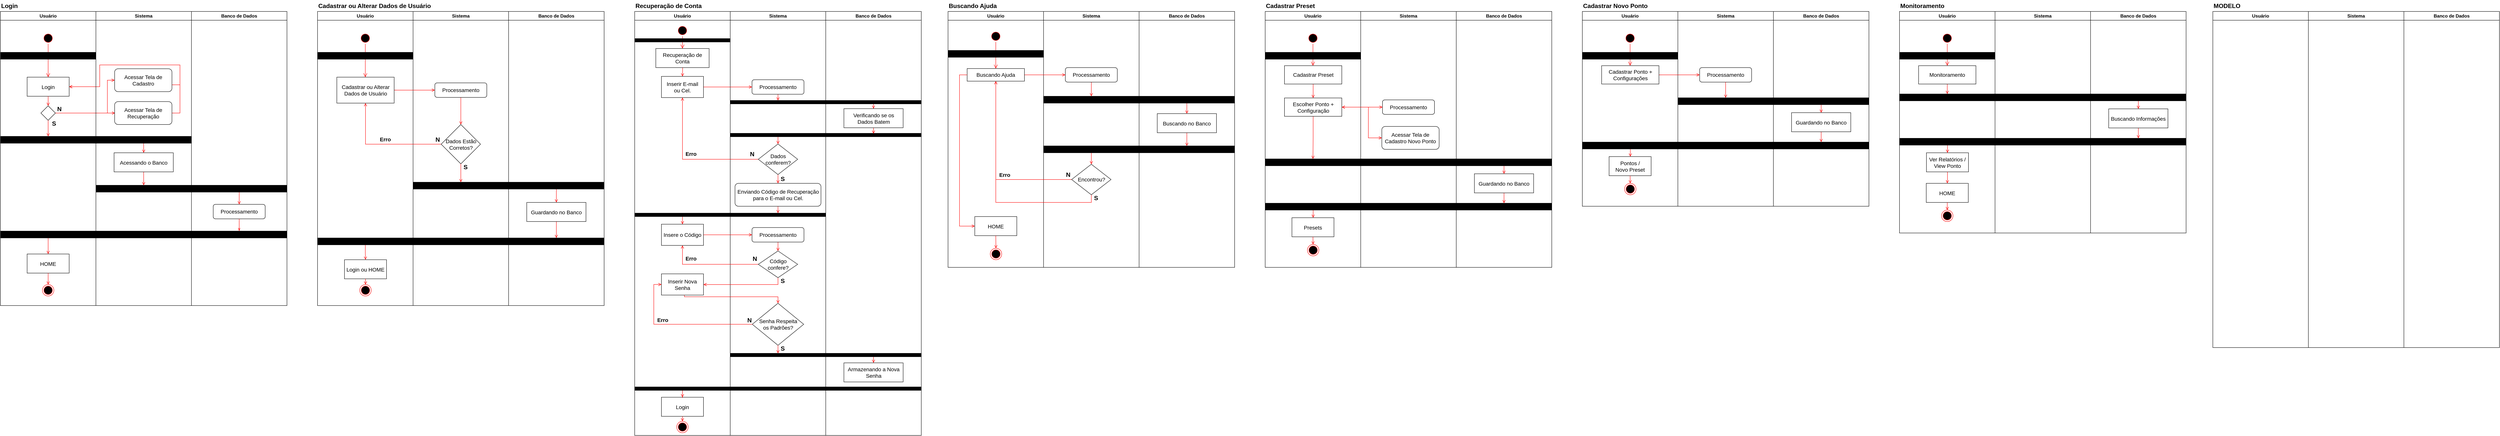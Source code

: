 <mxfile version="21.4.0" type="device">
  <diagram name="Page-1" id="e7e014a7-5840-1c2e-5031-d8a46d1fe8dd">
    <mxGraphModel dx="1366" dy="796" grid="1" gridSize="10" guides="1" tooltips="1" connect="1" arrows="1" fold="1" page="1" pageScale="1" pageWidth="827" pageHeight="1169" background="none" math="0" shadow="0">
      <root>
        <mxCell id="0" />
        <mxCell id="1" parent="0" />
        <mxCell id="5" value="" style="ellipse;shape=startState;fillColor=#000000;strokeColor=#ff0000;" parent="1" vertex="1">
          <mxGeometry x="150" y="95" width="30" height="30" as="geometry" />
        </mxCell>
        <mxCell id="6" value="" style="edgeStyle=elbowEdgeStyle;elbow=horizontal;verticalAlign=bottom;endArrow=open;endSize=8;strokeColor=#FF0000;endFill=1;rounded=0" parent="1" source="5" target="7" edge="1">
          <mxGeometry x="140" y="95" as="geometry">
            <mxPoint x="155" y="165" as="targetPoint" />
          </mxGeometry>
        </mxCell>
        <mxCell id="7" value="Login" style="movable=1;resizable=1;rotatable=1;deletable=1;editable=1;locked=0;connectable=1;fontSize=14;" parent="1" vertex="1">
          <mxGeometry x="110" y="212" width="110" height="50" as="geometry" />
        </mxCell>
        <mxCell id="9" value="" style="endArrow=open;strokeColor=#FF0000;endFill=1;rounded=0" parent="1" source="7" target="Z1vfXp_JrtO5zRxZUT0k-43" edge="1">
          <mxGeometry relative="1" as="geometry">
            <mxPoint x="180.349" y="290" as="targetPoint" />
          </mxGeometry>
        </mxCell>
        <mxCell id="W2JbwdxnUlGqQ_UnXaVQ-86" style="edgeStyle=orthogonalEdgeStyle;rounded=0;orthogonalLoop=1;jettySize=auto;html=1;strokeColor=#ff0000;endArrow=open;endFill=0;" parent="1" source="Z1vfXp_JrtO5zRxZUT0k-43" edge="1">
          <mxGeometry relative="1" as="geometry">
            <mxPoint x="340" y="306" as="targetPoint" />
            <Array as="points">
              <mxPoint x="340" y="306" />
              <mxPoint x="340" y="306" />
            </Array>
          </mxGeometry>
        </mxCell>
        <mxCell id="W2JbwdxnUlGqQ_UnXaVQ-87" style="edgeStyle=orthogonalEdgeStyle;rounded=0;orthogonalLoop=1;jettySize=auto;html=1;entryX=0;entryY=0.5;entryDx=0;entryDy=0;strokeColor=#ff0000;endArrow=open;endFill=0;" parent="1" source="Z1vfXp_JrtO5zRxZUT0k-43" target="W2JbwdxnUlGqQ_UnXaVQ-84" edge="1">
          <mxGeometry relative="1" as="geometry">
            <Array as="points">
              <mxPoint x="320" y="306" />
              <mxPoint x="320" y="220" />
            </Array>
          </mxGeometry>
        </mxCell>
        <mxCell id="Z1vfXp_JrtO5zRxZUT0k-43" value="" style="rhombus;whiteSpace=wrap;html=1;" parent="1" vertex="1">
          <mxGeometry x="146" y="287" width="38" height="38" as="geometry" />
        </mxCell>
        <mxCell id="Z1vfXp_JrtO5zRxZUT0k-47" style="edgeStyle=orthogonalEdgeStyle;rounded=0;orthogonalLoop=1;jettySize=auto;html=1;fillColor=#f8cecc;strokeColor=#FF0000;endArrow=open;endFill=0;exitX=0.5;exitY=1;exitDx=0;exitDy=0;entryX=0.5;entryY=0;entryDx=0;entryDy=0;" parent="1" source="Z1vfXp_JrtO5zRxZUT0k-43" target="W2JbwdxnUlGqQ_UnXaVQ-71" edge="1">
          <mxGeometry relative="1" as="geometry">
            <mxPoint x="170" y="360" as="targetPoint" />
            <Array as="points">
              <mxPoint x="165" y="340" />
              <mxPoint x="165" y="340" />
            </Array>
          </mxGeometry>
        </mxCell>
        <mxCell id="W2JbwdxnUlGqQ_UnXaVQ-41" value="HOME" style="fontSize=14;" parent="1" vertex="1">
          <mxGeometry x="110" y="675" width="110" height="50" as="geometry" />
        </mxCell>
        <mxCell id="W2JbwdxnUlGqQ_UnXaVQ-43" value="&lt;b&gt;&lt;font style=&quot;font-size: 16px;&quot;&gt;S&lt;/font&gt;&lt;/b&gt;" style="text;html=1;strokeColor=none;fillColor=none;align=center;verticalAlign=middle;whiteSpace=wrap;rounded=0;" parent="1" vertex="1">
          <mxGeometry x="172.75" y="325" width="14.5" height="15" as="geometry" />
        </mxCell>
        <mxCell id="Z1vfXp_JrtO5zRxZUT0k-46" value="&lt;font style=&quot;font-size: 14px;&quot;&gt;Processamento&lt;/font&gt;" style="rounded=1;whiteSpace=wrap;html=1;movable=1;resizable=1;rotatable=1;deletable=1;editable=1;locked=0;connectable=1;" parent="1" vertex="1">
          <mxGeometry x="597" y="545" width="136" height="38" as="geometry" />
        </mxCell>
        <mxCell id="38" value="" style="ellipse;shape=endState;fillColor=#000000;strokeColor=#ff0000" parent="1" vertex="1">
          <mxGeometry x="150" y="755" width="30" height="30" as="geometry" />
        </mxCell>
        <mxCell id="39" value="" style="endArrow=open;strokeColor=#FF0000;endFill=1;rounded=0;exitX=0.5;exitY=1;exitDx=0;exitDy=0;" parent="1" source="W2JbwdxnUlGqQ_UnXaVQ-41" target="38" edge="1">
          <mxGeometry relative="1" as="geometry">
            <mxPoint x="740.5" y="667" as="sourcePoint" />
          </mxGeometry>
        </mxCell>
        <mxCell id="W2JbwdxnUlGqQ_UnXaVQ-70" value="&lt;b&gt;&lt;font style=&quot;font-size: 16px;&quot;&gt;N&lt;/font&gt;&lt;/b&gt;" style="text;html=1;strokeColor=none;fillColor=none;align=center;verticalAlign=middle;whiteSpace=wrap;rounded=0;" parent="1" vertex="1">
          <mxGeometry x="187.25" y="287" width="14.5" height="15" as="geometry" />
        </mxCell>
        <mxCell id="Z1vfXp_JrtO5zRxZUT0k-42" value="" style="rounded=0;whiteSpace=wrap;html=1;fillColor=#000000;" parent="1" vertex="1">
          <mxGeometry x="40" y="147" width="250" height="18" as="geometry" />
        </mxCell>
        <mxCell id="W2JbwdxnUlGqQ_UnXaVQ-71" value="" style="rounded=0;whiteSpace=wrap;html=1;fillColor=#000000;" parent="1" vertex="1">
          <mxGeometry x="40" y="367" width="250" height="18" as="geometry" />
        </mxCell>
        <mxCell id="W2JbwdxnUlGqQ_UnXaVQ-76" style="edgeStyle=orthogonalEdgeStyle;rounded=0;orthogonalLoop=1;jettySize=auto;html=1;strokeColor=#FF0000;endArrow=open;endFill=0;" parent="1" source="W2JbwdxnUlGqQ_UnXaVQ-72" target="W2JbwdxnUlGqQ_UnXaVQ-74" edge="1">
          <mxGeometry relative="1" as="geometry" />
        </mxCell>
        <mxCell id="W2JbwdxnUlGqQ_UnXaVQ-72" value="" style="rounded=0;whiteSpace=wrap;html=1;fillColor=#000000;" parent="1" vertex="1">
          <mxGeometry x="290" y="367" width="250" height="18" as="geometry" />
        </mxCell>
        <mxCell id="W2JbwdxnUlGqQ_UnXaVQ-73" value="" style="rounded=0;whiteSpace=wrap;html=1;fillColor=#000000;" parent="1" vertex="1">
          <mxGeometry x="290" y="495" width="250" height="18" as="geometry" />
        </mxCell>
        <mxCell id="W2JbwdxnUlGqQ_UnXaVQ-75" value="" style="edgeStyle=orthogonalEdgeStyle;rounded=0;orthogonalLoop=1;jettySize=auto;html=1;strokeColor=#FF0000;endArrow=openThin;endFill=0;movable=1;resizable=1;rotatable=1;deletable=1;editable=1;locked=0;connectable=1;exitX=0.5;exitY=1;exitDx=0;exitDy=0;entryX=0.5;entryY=0;entryDx=0;entryDy=0;" parent="1" source="Z1vfXp_JrtO5zRxZUT0k-46" target="W2JbwdxnUlGqQ_UnXaVQ-81" edge="1">
          <mxGeometry relative="1" as="geometry">
            <mxPoint x="740" y="685" as="targetPoint" />
            <mxPoint x="740" y="505" as="sourcePoint" />
            <Array as="points">
              <mxPoint x="665" y="590" />
              <mxPoint x="665" y="590" />
            </Array>
          </mxGeometry>
        </mxCell>
        <mxCell id="W2JbwdxnUlGqQ_UnXaVQ-77" style="edgeStyle=orthogonalEdgeStyle;rounded=0;orthogonalLoop=1;jettySize=auto;html=1;entryX=0.5;entryY=0;entryDx=0;entryDy=0;strokeColor=#FF0000;endArrow=open;endFill=0;" parent="1" source="W2JbwdxnUlGqQ_UnXaVQ-74" target="W2JbwdxnUlGqQ_UnXaVQ-73" edge="1">
          <mxGeometry relative="1" as="geometry" />
        </mxCell>
        <mxCell id="W2JbwdxnUlGqQ_UnXaVQ-74" value="Acessando o Banco" style="movable=1;resizable=1;rotatable=1;deletable=1;editable=1;locked=0;connectable=1;fontSize=14;" parent="1" vertex="1">
          <mxGeometry x="337.5" y="410" width="155" height="50" as="geometry" />
        </mxCell>
        <mxCell id="W2JbwdxnUlGqQ_UnXaVQ-79" style="edgeStyle=orthogonalEdgeStyle;rounded=0;orthogonalLoop=1;jettySize=auto;html=1;entryX=0.5;entryY=0;entryDx=0;entryDy=0;strokeColor=#FF0000;endArrow=open;endFill=0;" parent="1" source="W2JbwdxnUlGqQ_UnXaVQ-78" target="Z1vfXp_JrtO5zRxZUT0k-46" edge="1">
          <mxGeometry relative="1" as="geometry" />
        </mxCell>
        <mxCell id="W2JbwdxnUlGqQ_UnXaVQ-78" value="" style="rounded=0;whiteSpace=wrap;html=1;fillColor=#000000;" parent="1" vertex="1">
          <mxGeometry x="540" y="495" width="250" height="18" as="geometry" />
        </mxCell>
        <mxCell id="W2JbwdxnUlGqQ_UnXaVQ-80" value="" style="rounded=0;whiteSpace=wrap;html=1;fillColor=#000000;" parent="1" vertex="1">
          <mxGeometry x="290" y="615" width="250" height="18" as="geometry" />
        </mxCell>
        <mxCell id="W2JbwdxnUlGqQ_UnXaVQ-81" value="" style="rounded=0;whiteSpace=wrap;html=1;fillColor=#000000;" parent="1" vertex="1">
          <mxGeometry x="540" y="615" width="250" height="18" as="geometry" />
        </mxCell>
        <mxCell id="W2JbwdxnUlGqQ_UnXaVQ-83" style="edgeStyle=orthogonalEdgeStyle;rounded=0;orthogonalLoop=1;jettySize=auto;html=1;strokeColor=#FF0000;endArrow=open;endFill=0;" parent="1" source="W2JbwdxnUlGqQ_UnXaVQ-82" target="W2JbwdxnUlGqQ_UnXaVQ-41" edge="1">
          <mxGeometry relative="1" as="geometry" />
        </mxCell>
        <mxCell id="W2JbwdxnUlGqQ_UnXaVQ-82" value="" style="rounded=0;whiteSpace=wrap;html=1;fillColor=#000000;" parent="1" vertex="1">
          <mxGeometry x="40" y="615" width="250" height="18" as="geometry" />
        </mxCell>
        <mxCell id="W2JbwdxnUlGqQ_UnXaVQ-90" style="edgeStyle=orthogonalEdgeStyle;rounded=0;orthogonalLoop=1;jettySize=auto;html=1;strokeColor=#FF0000;endArrow=open;endFill=0;exitX=1;exitY=0.5;exitDx=0;exitDy=0;entryX=1;entryY=0.5;entryDx=0;entryDy=0;" parent="1" source="W2JbwdxnUlGqQ_UnXaVQ-84" target="7" edge="1">
          <mxGeometry relative="1" as="geometry">
            <mxPoint x="250" y="190" as="targetPoint" />
            <Array as="points">
              <mxPoint x="489" y="232" />
              <mxPoint x="510" y="232" />
              <mxPoint x="510" y="180" />
              <mxPoint x="300" y="180" />
              <mxPoint x="300" y="237" />
            </Array>
          </mxGeometry>
        </mxCell>
        <mxCell id="W2JbwdxnUlGqQ_UnXaVQ-84" value="&lt;span style=&quot;font-size: 14px;&quot;&gt;Acessar Tela de Cadastro&lt;/span&gt;" style="rounded=1;whiteSpace=wrap;html=1;movable=1;resizable=1;rotatable=1;deletable=1;editable=1;locked=0;connectable=1;" parent="1" vertex="1">
          <mxGeometry x="339" y="190" width="150" height="60" as="geometry" />
        </mxCell>
        <mxCell id="W2JbwdxnUlGqQ_UnXaVQ-88" style="edgeStyle=orthogonalEdgeStyle;rounded=0;orthogonalLoop=1;jettySize=auto;html=1;exitX=1;exitY=0.5;exitDx=0;exitDy=0;strokeColor=#FF0000;endArrow=open;endFill=0;" parent="1" source="W2JbwdxnUlGqQ_UnXaVQ-85" edge="1">
          <mxGeometry relative="1" as="geometry">
            <mxPoint x="220" y="237" as="targetPoint" />
            <Array as="points">
              <mxPoint x="510" y="306" />
              <mxPoint x="510" y="180" />
              <mxPoint x="300" y="180" />
              <mxPoint x="300" y="237" />
            </Array>
          </mxGeometry>
        </mxCell>
        <mxCell id="W2JbwdxnUlGqQ_UnXaVQ-85" value="&lt;span style=&quot;font-size: 14px;&quot;&gt;Acessar Tela de Recuperação&lt;/span&gt;" style="rounded=1;whiteSpace=wrap;html=1;movable=1;resizable=1;rotatable=1;deletable=1;editable=1;locked=0;connectable=1;" parent="1" vertex="1">
          <mxGeometry x="339" y="276" width="150" height="60" as="geometry" />
        </mxCell>
        <mxCell id="W2JbwdxnUlGqQ_UnXaVQ-98" value="" style="group;movable=0;resizable=0;rotatable=0;deletable=0;editable=0;locked=1;connectable=0;" parent="1" vertex="1" connectable="0">
          <mxGeometry x="40" y="40" width="750" height="770" as="geometry" />
        </mxCell>
        <mxCell id="W2JbwdxnUlGqQ_UnXaVQ-67" value="Usuário" style="swimlane;whiteSpace=wrap;movable=1;resizable=1;rotatable=1;deletable=1;editable=1;locked=0;connectable=1;" parent="W2JbwdxnUlGqQ_UnXaVQ-98" vertex="1">
          <mxGeometry width="250" height="770" as="geometry" />
        </mxCell>
        <mxCell id="W2JbwdxnUlGqQ_UnXaVQ-68" value="Sistema" style="swimlane;whiteSpace=wrap;movable=1;resizable=1;rotatable=1;deletable=1;editable=1;locked=0;connectable=1;" parent="W2JbwdxnUlGqQ_UnXaVQ-98" vertex="1">
          <mxGeometry x="250" width="250" height="770" as="geometry" />
        </mxCell>
        <mxCell id="W2JbwdxnUlGqQ_UnXaVQ-69" value="Banco de Dados" style="swimlane;whiteSpace=wrap;movable=1;resizable=1;rotatable=1;deletable=1;editable=1;locked=0;connectable=1;" parent="W2JbwdxnUlGqQ_UnXaVQ-98" vertex="1">
          <mxGeometry x="500" width="250" height="770" as="geometry" />
        </mxCell>
        <mxCell id="W2JbwdxnUlGqQ_UnXaVQ-99" value="" style="group;movable=0;resizable=0;rotatable=0;deletable=0;editable=0;locked=1;connectable=0;" parent="1" vertex="1" connectable="0">
          <mxGeometry x="870" y="40" width="750" height="770" as="geometry" />
        </mxCell>
        <mxCell id="W2JbwdxnUlGqQ_UnXaVQ-100" value="Usuário" style="swimlane;whiteSpace=wrap;movable=1;resizable=1;rotatable=1;deletable=1;editable=1;locked=0;connectable=1;" parent="W2JbwdxnUlGqQ_UnXaVQ-99" vertex="1">
          <mxGeometry width="250" height="770" as="geometry" />
        </mxCell>
        <mxCell id="W2JbwdxnUlGqQ_UnXaVQ-101" value="Sistema" style="swimlane;whiteSpace=wrap;movable=1;resizable=1;rotatable=1;deletable=1;editable=1;locked=0;connectable=1;" parent="W2JbwdxnUlGqQ_UnXaVQ-99" vertex="1">
          <mxGeometry x="250" width="250" height="770" as="geometry" />
        </mxCell>
        <mxCell id="W2JbwdxnUlGqQ_UnXaVQ-102" value="Banco de Dados" style="swimlane;whiteSpace=wrap;movable=1;resizable=1;rotatable=1;deletable=1;editable=1;locked=0;connectable=1;" parent="W2JbwdxnUlGqQ_UnXaVQ-99" vertex="1">
          <mxGeometry x="500" width="250" height="770" as="geometry" />
        </mxCell>
        <mxCell id="W2JbwdxnUlGqQ_UnXaVQ-103" value="&lt;b&gt;&lt;font style=&quot;font-size: 16px;&quot;&gt;Login&lt;/font&gt;&lt;/b&gt;" style="text;html=1;strokeColor=none;fillColor=none;align=left;verticalAlign=middle;whiteSpace=wrap;rounded=0;" parent="1" vertex="1">
          <mxGeometry x="40" y="10" width="750" height="30" as="geometry" />
        </mxCell>
        <mxCell id="W2JbwdxnUlGqQ_UnXaVQ-140" value="" style="group;movable=0;resizable=0;rotatable=0;deletable=0;editable=0;locked=1;connectable=0;" parent="1" vertex="1" connectable="0">
          <mxGeometry x="1700" y="40" width="750" height="1110" as="geometry" />
        </mxCell>
        <mxCell id="W2JbwdxnUlGqQ_UnXaVQ-141" value="Usuário" style="swimlane;whiteSpace=wrap;movable=1;resizable=1;rotatable=1;deletable=1;editable=1;locked=0;connectable=1;" parent="W2JbwdxnUlGqQ_UnXaVQ-140" vertex="1">
          <mxGeometry width="250" height="1110" as="geometry" />
        </mxCell>
        <mxCell id="W2JbwdxnUlGqQ_UnXaVQ-142" value="Sistema" style="swimlane;whiteSpace=wrap;movable=1;resizable=1;rotatable=1;deletable=1;editable=1;locked=0;connectable=1;" parent="W2JbwdxnUlGqQ_UnXaVQ-140" vertex="1">
          <mxGeometry x="250" width="250" height="1110" as="geometry" />
        </mxCell>
        <mxCell id="W2JbwdxnUlGqQ_UnXaVQ-143" value="Banco de Dados" style="swimlane;whiteSpace=wrap;movable=1;resizable=1;rotatable=1;deletable=1;editable=1;locked=0;connectable=1;" parent="W2JbwdxnUlGqQ_UnXaVQ-140" vertex="1">
          <mxGeometry x="500" width="250" height="1110" as="geometry" />
        </mxCell>
        <mxCell id="W2JbwdxnUlGqQ_UnXaVQ-144" value="&lt;b&gt;&lt;font style=&quot;font-size: 16px;&quot;&gt;Cadastrar ou Alterar Dados de Usuário&lt;/font&gt;&lt;/b&gt;" style="text;html=1;strokeColor=none;fillColor=none;align=left;verticalAlign=middle;whiteSpace=wrap;rounded=0;" parent="1" vertex="1">
          <mxGeometry x="870" y="10" width="750" height="30" as="geometry" />
        </mxCell>
        <mxCell id="W2JbwdxnUlGqQ_UnXaVQ-145" value="&lt;b&gt;&lt;font style=&quot;font-size: 16px;&quot;&gt;Recuperação de Conta&lt;/font&gt;&lt;/b&gt;" style="text;html=1;strokeColor=none;fillColor=none;align=left;verticalAlign=middle;whiteSpace=wrap;rounded=0;" parent="1" vertex="1">
          <mxGeometry x="1700" y="10" width="750" height="30" as="geometry" />
        </mxCell>
        <mxCell id="W2JbwdxnUlGqQ_UnXaVQ-146" value="" style="ellipse;shape=startState;fillColor=#000000;strokeColor=#ff0000;" parent="1" vertex="1">
          <mxGeometry x="980" y="95" width="30" height="30" as="geometry" />
        </mxCell>
        <mxCell id="W2JbwdxnUlGqQ_UnXaVQ-147" value="" style="edgeStyle=elbowEdgeStyle;elbow=horizontal;verticalAlign=bottom;endArrow=open;endSize=8;strokeColor=#FF0000;endFill=1;rounded=0" parent="1" source="W2JbwdxnUlGqQ_UnXaVQ-146" target="W2JbwdxnUlGqQ_UnXaVQ-148" edge="1">
          <mxGeometry x="970" y="95" as="geometry">
            <mxPoint x="985" y="165" as="targetPoint" />
          </mxGeometry>
        </mxCell>
        <mxCell id="W2JbwdxnUlGqQ_UnXaVQ-178" style="edgeStyle=orthogonalEdgeStyle;rounded=0;orthogonalLoop=1;jettySize=auto;html=1;strokeColor=#FF0000;endArrow=open;endFill=0;" parent="1" source="W2JbwdxnUlGqQ_UnXaVQ-148" target="W2JbwdxnUlGqQ_UnXaVQ-156" edge="1">
          <mxGeometry relative="1" as="geometry" />
        </mxCell>
        <mxCell id="W2JbwdxnUlGqQ_UnXaVQ-148" value="Cadastrar ou Alterar Dados de Usuário" style="movable=1;resizable=1;rotatable=1;deletable=1;editable=1;locked=0;connectable=1;fontSize=14;whiteSpace=wrap;" parent="1" vertex="1">
          <mxGeometry x="920.5" y="212" width="150" height="68" as="geometry" />
        </mxCell>
        <mxCell id="W2JbwdxnUlGqQ_UnXaVQ-154" value="Login ou HOME" style="fontSize=14;" parent="1" vertex="1">
          <mxGeometry x="940.5" y="690" width="110" height="50" as="geometry" />
        </mxCell>
        <mxCell id="W2JbwdxnUlGqQ_UnXaVQ-179" style="edgeStyle=orthogonalEdgeStyle;rounded=0;orthogonalLoop=1;jettySize=auto;html=1;entryX=0.5;entryY=0;entryDx=0;entryDy=0;endArrow=open;endFill=0;strokeColor=#FF0000;" parent="1" source="W2JbwdxnUlGqQ_UnXaVQ-156" target="W2JbwdxnUlGqQ_UnXaVQ-181" edge="1">
          <mxGeometry relative="1" as="geometry" />
        </mxCell>
        <mxCell id="W2JbwdxnUlGqQ_UnXaVQ-180" style="edgeStyle=orthogonalEdgeStyle;rounded=0;orthogonalLoop=1;jettySize=auto;html=1;entryX=0.5;entryY=1;entryDx=0;entryDy=0;strokeColor=#FF0000;endArrow=open;endFill=0;exitX=0;exitY=0.5;exitDx=0;exitDy=0;" parent="1" source="W2JbwdxnUlGqQ_UnXaVQ-181" target="W2JbwdxnUlGqQ_UnXaVQ-148" edge="1">
          <mxGeometry relative="1" as="geometry" />
        </mxCell>
        <mxCell id="W2JbwdxnUlGqQ_UnXaVQ-156" value="&lt;font style=&quot;font-size: 14px;&quot;&gt;Processamento&lt;/font&gt;" style="rounded=1;whiteSpace=wrap;html=1;movable=1;resizable=1;rotatable=1;deletable=1;editable=1;locked=0;connectable=1;" parent="1" vertex="1">
          <mxGeometry x="1177" y="227" width="136" height="38" as="geometry" />
        </mxCell>
        <mxCell id="W2JbwdxnUlGqQ_UnXaVQ-157" value="" style="ellipse;shape=endState;fillColor=#000000;strokeColor=#ff0000" parent="1" vertex="1">
          <mxGeometry x="980.5" y="755" width="30" height="30" as="geometry" />
        </mxCell>
        <mxCell id="W2JbwdxnUlGqQ_UnXaVQ-158" value="" style="endArrow=open;strokeColor=#FF0000;endFill=1;rounded=0;exitX=0.5;exitY=1;exitDx=0;exitDy=0;" parent="1" source="W2JbwdxnUlGqQ_UnXaVQ-154" target="W2JbwdxnUlGqQ_UnXaVQ-157" edge="1">
          <mxGeometry relative="1" as="geometry">
            <mxPoint x="1570.5" y="777" as="sourcePoint" />
          </mxGeometry>
        </mxCell>
        <mxCell id="W2JbwdxnUlGqQ_UnXaVQ-160" value="" style="rounded=0;whiteSpace=wrap;html=1;fillColor=#000000;" parent="1" vertex="1">
          <mxGeometry x="870" y="147" width="250" height="18" as="geometry" />
        </mxCell>
        <mxCell id="W2JbwdxnUlGqQ_UnXaVQ-162" style="edgeStyle=orthogonalEdgeStyle;rounded=0;orthogonalLoop=1;jettySize=auto;html=1;strokeColor=#FF0000;endArrow=open;endFill=0;exitX=0.5;exitY=1;exitDx=0;exitDy=0;" parent="1" source="W2JbwdxnUlGqQ_UnXaVQ-169" target="W2JbwdxnUlGqQ_UnXaVQ-167" edge="1">
          <mxGeometry relative="1" as="geometry" />
        </mxCell>
        <mxCell id="W2JbwdxnUlGqQ_UnXaVQ-163" value="" style="rounded=0;whiteSpace=wrap;html=1;fillColor=#000000;" parent="1" vertex="1">
          <mxGeometry x="1120" y="487" width="250" height="18" as="geometry" />
        </mxCell>
        <mxCell id="W2JbwdxnUlGqQ_UnXaVQ-164" value="" style="rounded=0;whiteSpace=wrap;html=1;fillColor=#000000;" parent="1" vertex="1">
          <mxGeometry x="1370" y="633" width="250" height="18" as="geometry" />
        </mxCell>
        <mxCell id="W2JbwdxnUlGqQ_UnXaVQ-166" style="edgeStyle=orthogonalEdgeStyle;rounded=0;orthogonalLoop=1;jettySize=auto;html=1;entryX=0.5;entryY=0;entryDx=0;entryDy=0;strokeColor=#FF0000;endArrow=open;endFill=0;" parent="1" source="W2JbwdxnUlGqQ_UnXaVQ-167" target="W2JbwdxnUlGqQ_UnXaVQ-164" edge="1">
          <mxGeometry relative="1" as="geometry" />
        </mxCell>
        <mxCell id="W2JbwdxnUlGqQ_UnXaVQ-167" value="Guardando no Banco" style="movable=1;resizable=1;rotatable=1;deletable=1;editable=1;locked=0;connectable=1;fontSize=14;" parent="1" vertex="1">
          <mxGeometry x="1417.5" y="540" width="155" height="50" as="geometry" />
        </mxCell>
        <mxCell id="W2JbwdxnUlGqQ_UnXaVQ-169" value="" style="rounded=0;whiteSpace=wrap;html=1;fillColor=#000000;" parent="1" vertex="1">
          <mxGeometry x="1370" y="487" width="250" height="18" as="geometry" />
        </mxCell>
        <mxCell id="W2JbwdxnUlGqQ_UnXaVQ-170" value="" style="rounded=0;whiteSpace=wrap;html=1;fillColor=#000000;" parent="1" vertex="1">
          <mxGeometry x="1120" y="633" width="250" height="18" as="geometry" />
        </mxCell>
        <mxCell id="W2JbwdxnUlGqQ_UnXaVQ-172" style="edgeStyle=orthogonalEdgeStyle;rounded=0;orthogonalLoop=1;jettySize=auto;html=1;strokeColor=#FF0000;endArrow=open;endFill=0;" parent="1" source="W2JbwdxnUlGqQ_UnXaVQ-173" target="W2JbwdxnUlGqQ_UnXaVQ-154" edge="1">
          <mxGeometry relative="1" as="geometry" />
        </mxCell>
        <mxCell id="W2JbwdxnUlGqQ_UnXaVQ-173" value="" style="rounded=0;whiteSpace=wrap;html=1;fillColor=#000000;" parent="1" vertex="1">
          <mxGeometry x="870" y="633" width="250" height="18" as="geometry" />
        </mxCell>
        <mxCell id="W2JbwdxnUlGqQ_UnXaVQ-181" value="&lt;font style=&quot;font-size: 14px;&quot;&gt;Dados Estão Corretos?&lt;/font&gt;" style="rhombus;whiteSpace=wrap;html=1;" parent="1" vertex="1">
          <mxGeometry x="1193.5" y="336" width="103" height="103" as="geometry" />
        </mxCell>
        <mxCell id="W2JbwdxnUlGqQ_UnXaVQ-182" value="&lt;b&gt;&lt;font style=&quot;font-size: 16px;&quot;&gt;S&lt;/font&gt;&lt;/b&gt;" style="text;html=1;strokeColor=none;fillColor=none;align=center;verticalAlign=middle;whiteSpace=wrap;rounded=0;" parent="1" vertex="1">
          <mxGeometry x="1250" y="439" width="14.5" height="15" as="geometry" />
        </mxCell>
        <mxCell id="W2JbwdxnUlGqQ_UnXaVQ-183" value="&lt;b&gt;&lt;font style=&quot;font-size: 16px;&quot;&gt;N&lt;/font&gt;&lt;/b&gt;" style="text;html=1;strokeColor=none;fillColor=none;align=center;verticalAlign=middle;whiteSpace=wrap;rounded=0;" parent="1" vertex="1">
          <mxGeometry x="1177" y="367" width="14.5" height="15" as="geometry" />
        </mxCell>
        <mxCell id="W2JbwdxnUlGqQ_UnXaVQ-184" style="edgeStyle=orthogonalEdgeStyle;rounded=0;orthogonalLoop=1;jettySize=auto;html=1;entryX=0.5;entryY=0;entryDx=0;entryDy=0;endArrow=open;endFill=0;strokeColor=#FF0000;exitX=0.5;exitY=1;exitDx=0;exitDy=0;" parent="1" source="W2JbwdxnUlGqQ_UnXaVQ-181" target="W2JbwdxnUlGqQ_UnXaVQ-163" edge="1">
          <mxGeometry relative="1" as="geometry">
            <mxPoint x="1210" y="450" as="sourcePoint" />
            <mxPoint x="1255" y="346" as="targetPoint" />
          </mxGeometry>
        </mxCell>
        <mxCell id="W2JbwdxnUlGqQ_UnXaVQ-185" value="&lt;b&gt;&lt;font style=&quot;font-size: 14px;&quot;&gt;Erro&lt;/font&gt;&lt;/b&gt;" style="text;html=1;strokeColor=none;fillColor=none;align=center;verticalAlign=middle;whiteSpace=wrap;rounded=0;" parent="1" vertex="1">
          <mxGeometry x="1040" y="367" width="14.5" height="15" as="geometry" />
        </mxCell>
        <mxCell id="W2JbwdxnUlGqQ_UnXaVQ-187" value="" style="group;movable=0;resizable=0;rotatable=0;deletable=0;editable=0;locked=1;connectable=0;" parent="1" vertex="1" connectable="0">
          <mxGeometry x="2520" y="40" width="750" height="670" as="geometry" />
        </mxCell>
        <mxCell id="W2JbwdxnUlGqQ_UnXaVQ-188" value="Usuário" style="swimlane;whiteSpace=wrap;movable=1;resizable=1;rotatable=1;deletable=1;editable=1;locked=0;connectable=1;" parent="W2JbwdxnUlGqQ_UnXaVQ-187" vertex="1">
          <mxGeometry width="250" height="670" as="geometry" />
        </mxCell>
        <mxCell id="W2JbwdxnUlGqQ_UnXaVQ-189" value="Sistema" style="swimlane;whiteSpace=wrap;movable=1;resizable=1;rotatable=1;deletable=1;editable=1;locked=0;connectable=1;" parent="W2JbwdxnUlGqQ_UnXaVQ-187" vertex="1">
          <mxGeometry x="250" width="250" height="670" as="geometry" />
        </mxCell>
        <mxCell id="W2JbwdxnUlGqQ_UnXaVQ-190" value="Banco de Dados" style="swimlane;whiteSpace=wrap;movable=1;resizable=1;rotatable=1;deletable=1;editable=1;locked=0;connectable=1;" parent="W2JbwdxnUlGqQ_UnXaVQ-187" vertex="1">
          <mxGeometry x="500" width="250" height="670" as="geometry" />
        </mxCell>
        <mxCell id="W2JbwdxnUlGqQ_UnXaVQ-191" value="&lt;span style=&quot;font-size: 16px;&quot;&gt;&lt;b&gt;Buscando Ajuda&lt;/b&gt;&lt;/span&gt;" style="text;html=1;strokeColor=none;fillColor=none;align=left;verticalAlign=middle;whiteSpace=wrap;rounded=0;" parent="1" vertex="1">
          <mxGeometry x="2520" y="10" width="750" height="30" as="geometry" />
        </mxCell>
        <mxCell id="W2JbwdxnUlGqQ_UnXaVQ-192" value="" style="ellipse;shape=startState;fillColor=#000000;strokeColor=#ff0000;" parent="1" vertex="1">
          <mxGeometry x="1810" y="75" width="30" height="30" as="geometry" />
        </mxCell>
        <mxCell id="W2JbwdxnUlGqQ_UnXaVQ-193" value="" style="edgeStyle=elbowEdgeStyle;elbow=horizontal;verticalAlign=bottom;endArrow=open;endSize=8;strokeColor=#FF0000;endFill=1;rounded=0" parent="1" source="W2JbwdxnUlGqQ_UnXaVQ-192" target="W2JbwdxnUlGqQ_UnXaVQ-195" edge="1">
          <mxGeometry x="1800" y="75" as="geometry">
            <mxPoint x="1815" y="145" as="targetPoint" />
          </mxGeometry>
        </mxCell>
        <mxCell id="W2JbwdxnUlGqQ_UnXaVQ-194" style="edgeStyle=orthogonalEdgeStyle;rounded=0;orthogonalLoop=1;jettySize=auto;html=1;strokeColor=#FF0000;endArrow=open;endFill=0;entryX=0.5;entryY=0;entryDx=0;entryDy=0;" parent="1" target="W2JbwdxnUlGqQ_UnXaVQ-217" edge="1">
          <mxGeometry relative="1" as="geometry">
            <mxPoint x="1825.0" y="167" as="sourcePoint" />
            <mxPoint x="1850" y="197" as="targetPoint" />
          </mxGeometry>
        </mxCell>
        <mxCell id="W2JbwdxnUlGqQ_UnXaVQ-195" value="Recuperação de Conta" style="movable=1;resizable=1;rotatable=1;deletable=1;editable=1;locked=0;connectable=1;fontSize=14;whiteSpace=wrap;" parent="1" vertex="1">
          <mxGeometry x="1755.25" y="137" width="139.5" height="50" as="geometry" />
        </mxCell>
        <mxCell id="W2JbwdxnUlGqQ_UnXaVQ-196" value="Login" style="fontSize=14;" parent="1" vertex="1">
          <mxGeometry x="1770" y="1050" width="110" height="50" as="geometry" />
        </mxCell>
        <mxCell id="W2JbwdxnUlGqQ_UnXaVQ-222" style="edgeStyle=orthogonalEdgeStyle;rounded=0;orthogonalLoop=1;jettySize=auto;html=1;entryX=0.5;entryY=0;entryDx=0;entryDy=0;strokeColor=#FF0000;endArrow=open;endFill=0;" parent="1" source="W2JbwdxnUlGqQ_UnXaVQ-199" target="W2JbwdxnUlGqQ_UnXaVQ-204" edge="1">
          <mxGeometry relative="1" as="geometry" />
        </mxCell>
        <mxCell id="W2JbwdxnUlGqQ_UnXaVQ-199" value="&lt;font style=&quot;font-size: 14px;&quot;&gt;Processamento&lt;/font&gt;" style="rounded=1;whiteSpace=wrap;html=1;movable=1;resizable=1;rotatable=1;deletable=1;editable=1;locked=0;connectable=1;" parent="1" vertex="1">
          <mxGeometry x="2007" y="218.75" width="136" height="38" as="geometry" />
        </mxCell>
        <mxCell id="W2JbwdxnUlGqQ_UnXaVQ-200" value="" style="ellipse;shape=endState;fillColor=#000000;strokeColor=#ff0000" parent="1" vertex="1">
          <mxGeometry x="1810" y="1113" width="30" height="30" as="geometry" />
        </mxCell>
        <mxCell id="W2JbwdxnUlGqQ_UnXaVQ-201" value="" style="endArrow=open;strokeColor=#FF0000;endFill=1;rounded=0;exitX=0.5;exitY=1;exitDx=0;exitDy=0;" parent="1" source="W2JbwdxnUlGqQ_UnXaVQ-196" target="W2JbwdxnUlGqQ_UnXaVQ-200" edge="1">
          <mxGeometry relative="1" as="geometry">
            <mxPoint x="2400.5" y="777" as="sourcePoint" />
          </mxGeometry>
        </mxCell>
        <mxCell id="W2JbwdxnUlGqQ_UnXaVQ-202" value="" style="rounded=0;whiteSpace=wrap;html=1;fillColor=#000000;" parent="1" vertex="1">
          <mxGeometry x="1700" y="111" width="250" height="9" as="geometry" />
        </mxCell>
        <mxCell id="W2JbwdxnUlGqQ_UnXaVQ-203" style="edgeStyle=orthogonalEdgeStyle;rounded=0;orthogonalLoop=1;jettySize=auto;html=1;strokeColor=#FF0000;endArrow=open;endFill=0;exitX=0.5;exitY=1;exitDx=0;exitDy=0;" parent="1" source="W2JbwdxnUlGqQ_UnXaVQ-208" target="W2JbwdxnUlGqQ_UnXaVQ-207" edge="1">
          <mxGeometry relative="1" as="geometry" />
        </mxCell>
        <mxCell id="W2JbwdxnUlGqQ_UnXaVQ-204" value="" style="rounded=0;whiteSpace=wrap;html=1;fillColor=#000000;" parent="1" vertex="1">
          <mxGeometry x="1950" y="273" width="250" height="9" as="geometry" />
        </mxCell>
        <mxCell id="W2JbwdxnUlGqQ_UnXaVQ-205" value="" style="rounded=0;whiteSpace=wrap;html=1;fillColor=#000000;" parent="1" vertex="1">
          <mxGeometry x="2200" y="359" width="250" height="9" as="geometry" />
        </mxCell>
        <mxCell id="W2JbwdxnUlGqQ_UnXaVQ-206" style="edgeStyle=orthogonalEdgeStyle;rounded=0;orthogonalLoop=1;jettySize=auto;html=1;strokeColor=#FF0000;endArrow=open;endFill=0;" parent="1" source="W2JbwdxnUlGqQ_UnXaVQ-207" edge="1">
          <mxGeometry relative="1" as="geometry">
            <mxPoint x="2325" y="360" as="targetPoint" />
            <Array as="points">
              <mxPoint x="2325" y="350" />
            </Array>
          </mxGeometry>
        </mxCell>
        <mxCell id="W2JbwdxnUlGqQ_UnXaVQ-207" value="Verificando se os Dados Batem" style="movable=1;resizable=1;rotatable=1;deletable=1;editable=1;locked=0;connectable=1;fontSize=14;whiteSpace=wrap;spacing=5;" parent="1" vertex="1">
          <mxGeometry x="2247.5" y="294.5" width="155" height="50" as="geometry" />
        </mxCell>
        <mxCell id="W2JbwdxnUlGqQ_UnXaVQ-208" value="" style="rounded=0;whiteSpace=wrap;html=1;fillColor=#000000;" parent="1" vertex="1">
          <mxGeometry x="2200" y="273" width="250" height="9" as="geometry" />
        </mxCell>
        <mxCell id="W2JbwdxnUlGqQ_UnXaVQ-220" style="edgeStyle=orthogonalEdgeStyle;rounded=0;orthogonalLoop=1;jettySize=auto;html=1;entryX=0.5;entryY=0;entryDx=0;entryDy=0;endArrow=open;endFill=0;strokeColor=#FF0000;" parent="1" source="W2JbwdxnUlGqQ_UnXaVQ-209" target="W2JbwdxnUlGqQ_UnXaVQ-212" edge="1">
          <mxGeometry relative="1" as="geometry" />
        </mxCell>
        <mxCell id="W2JbwdxnUlGqQ_UnXaVQ-209" value="" style="rounded=0;whiteSpace=wrap;html=1;fillColor=#000000;" parent="1" vertex="1">
          <mxGeometry x="1950" y="359" width="250" height="9" as="geometry" />
        </mxCell>
        <mxCell id="W2JbwdxnUlGqQ_UnXaVQ-210" style="edgeStyle=orthogonalEdgeStyle;rounded=0;orthogonalLoop=1;jettySize=auto;html=1;strokeColor=#FF0000;endArrow=open;endFill=0;exitX=0.5;exitY=1;exitDx=0;exitDy=0;" parent="1" source="W2JbwdxnUlGqQ_UnXaVQ-257" target="W2JbwdxnUlGqQ_UnXaVQ-196" edge="1">
          <mxGeometry relative="1" as="geometry" />
        </mxCell>
        <mxCell id="W2JbwdxnUlGqQ_UnXaVQ-221" style="edgeStyle=orthogonalEdgeStyle;rounded=0;orthogonalLoop=1;jettySize=auto;html=1;entryX=0.5;entryY=1;entryDx=0;entryDy=0;strokeColor=#FF0000;endArrow=open;endFill=0;" parent="1" source="W2JbwdxnUlGqQ_UnXaVQ-212" target="W2JbwdxnUlGqQ_UnXaVQ-217" edge="1">
          <mxGeometry relative="1" as="geometry" />
        </mxCell>
        <mxCell id="W2JbwdxnUlGqQ_UnXaVQ-225" style="edgeStyle=orthogonalEdgeStyle;rounded=0;orthogonalLoop=1;jettySize=auto;html=1;entryX=0.5;entryY=0;entryDx=0;entryDy=0;strokeColor=#FF0000;endArrow=open;endFill=0;" parent="1" source="W2JbwdxnUlGqQ_UnXaVQ-212" target="W2JbwdxnUlGqQ_UnXaVQ-224" edge="1">
          <mxGeometry relative="1" as="geometry" />
        </mxCell>
        <mxCell id="W2JbwdxnUlGqQ_UnXaVQ-212" value="&lt;font style=&quot;font-size: 14px;&quot;&gt;Dados&lt;br&gt;conferem?&lt;/font&gt;" style="rhombus;html=1;" parent="1" vertex="1">
          <mxGeometry x="2023.5" y="387" width="103" height="80" as="geometry" />
        </mxCell>
        <mxCell id="W2JbwdxnUlGqQ_UnXaVQ-213" value="&lt;b&gt;&lt;font style=&quot;font-size: 16px;&quot;&gt;S&lt;/font&gt;&lt;/b&gt;" style="text;html=1;strokeColor=none;fillColor=none;align=center;verticalAlign=middle;whiteSpace=wrap;rounded=0;" parent="1" vertex="1">
          <mxGeometry x="2080" y="470" width="14.5" height="15" as="geometry" />
        </mxCell>
        <mxCell id="W2JbwdxnUlGqQ_UnXaVQ-214" value="&lt;b&gt;&lt;font style=&quot;font-size: 16px;&quot;&gt;N&lt;/font&gt;&lt;/b&gt;" style="text;html=1;strokeColor=none;fillColor=none;align=center;verticalAlign=middle;whiteSpace=wrap;rounded=0;" parent="1" vertex="1">
          <mxGeometry x="2000" y="405" width="14.5" height="15" as="geometry" />
        </mxCell>
        <mxCell id="W2JbwdxnUlGqQ_UnXaVQ-216" value="&lt;b&gt;&lt;font style=&quot;font-size: 14px;&quot;&gt;Erro&lt;/font&gt;&lt;/b&gt;" style="text;html=1;strokeColor=none;fillColor=none;align=center;verticalAlign=middle;whiteSpace=wrap;rounded=0;" parent="1" vertex="1">
          <mxGeometry x="1840" y="405" width="14.5" height="15" as="geometry" />
        </mxCell>
        <mxCell id="W2JbwdxnUlGqQ_UnXaVQ-218" style="edgeStyle=orthogonalEdgeStyle;rounded=0;orthogonalLoop=1;jettySize=auto;html=1;entryX=0;entryY=0.5;entryDx=0;entryDy=0;strokeColor=#FF0000;endArrow=open;endFill=0;" parent="1" source="W2JbwdxnUlGqQ_UnXaVQ-217" target="W2JbwdxnUlGqQ_UnXaVQ-199" edge="1">
          <mxGeometry relative="1" as="geometry" />
        </mxCell>
        <mxCell id="W2JbwdxnUlGqQ_UnXaVQ-217" value="Inserir E-mail&#xa;ou Cel." style="movable=1;resizable=1;rotatable=1;deletable=1;editable=1;locked=0;connectable=1;fontSize=14;whiteSpace=wrap;" parent="1" vertex="1">
          <mxGeometry x="1770" y="210" width="110" height="55.5" as="geometry" />
        </mxCell>
        <mxCell id="W2JbwdxnUlGqQ_UnXaVQ-229" style="edgeStyle=orthogonalEdgeStyle;rounded=0;orthogonalLoop=1;jettySize=auto;html=1;entryX=0.5;entryY=0;entryDx=0;entryDy=0;strokeColor=#FF0000;endArrow=open;endFill=0;" parent="1" source="W2JbwdxnUlGqQ_UnXaVQ-224" target="W2JbwdxnUlGqQ_UnXaVQ-228" edge="1">
          <mxGeometry relative="1" as="geometry" />
        </mxCell>
        <mxCell id="W2JbwdxnUlGqQ_UnXaVQ-224" value="&lt;font style=&quot;font-size: 14px;&quot;&gt;Enviando Código de Recuperação para o E-mail ou Cel.&lt;/font&gt;" style="rounded=1;whiteSpace=wrap;html=1;movable=1;resizable=1;rotatable=1;deletable=1;editable=1;locked=0;connectable=1;" parent="1" vertex="1">
          <mxGeometry x="1962.5" y="490" width="225" height="60" as="geometry" />
        </mxCell>
        <mxCell id="W2JbwdxnUlGqQ_UnXaVQ-231" style="edgeStyle=orthogonalEdgeStyle;rounded=0;orthogonalLoop=1;jettySize=auto;html=1;strokeColor=#FF0000;endArrow=open;endFill=0;" parent="1" source="W2JbwdxnUlGqQ_UnXaVQ-227" target="W2JbwdxnUlGqQ_UnXaVQ-230" edge="1">
          <mxGeometry relative="1" as="geometry" />
        </mxCell>
        <mxCell id="W2JbwdxnUlGqQ_UnXaVQ-227" value="" style="rounded=0;whiteSpace=wrap;html=1;fillColor=#000000;" parent="1" vertex="1">
          <mxGeometry x="1700" y="568" width="250" height="9" as="geometry" />
        </mxCell>
        <mxCell id="W2JbwdxnUlGqQ_UnXaVQ-228" value="" style="rounded=0;whiteSpace=wrap;html=1;fillColor=#000000;" parent="1" vertex="1">
          <mxGeometry x="1950" y="568" width="250" height="9" as="geometry" />
        </mxCell>
        <mxCell id="W2JbwdxnUlGqQ_UnXaVQ-234" style="edgeStyle=orthogonalEdgeStyle;rounded=0;orthogonalLoop=1;jettySize=auto;html=1;entryX=0;entryY=0.5;entryDx=0;entryDy=0;strokeColor=#FF0000;endArrow=open;endFill=0;" parent="1" source="W2JbwdxnUlGqQ_UnXaVQ-230" target="W2JbwdxnUlGqQ_UnXaVQ-233" edge="1">
          <mxGeometry relative="1" as="geometry" />
        </mxCell>
        <mxCell id="W2JbwdxnUlGqQ_UnXaVQ-230" value="Insere o Código" style="movable=1;resizable=1;rotatable=1;deletable=1;editable=1;locked=0;connectable=1;fontSize=14;whiteSpace=wrap;" parent="1" vertex="1">
          <mxGeometry x="1770" y="597" width="110" height="55.5" as="geometry" />
        </mxCell>
        <mxCell id="W2JbwdxnUlGqQ_UnXaVQ-237" style="edgeStyle=orthogonalEdgeStyle;rounded=0;orthogonalLoop=1;jettySize=auto;html=1;strokeColor=#FF0000;endArrow=open;endFill=0;" parent="1" source="W2JbwdxnUlGqQ_UnXaVQ-233" target="W2JbwdxnUlGqQ_UnXaVQ-236" edge="1">
          <mxGeometry relative="1" as="geometry" />
        </mxCell>
        <mxCell id="W2JbwdxnUlGqQ_UnXaVQ-233" value="&lt;font style=&quot;font-size: 14px;&quot;&gt;Processamento&lt;/font&gt;" style="rounded=1;whiteSpace=wrap;html=1;movable=1;resizable=1;rotatable=1;deletable=1;editable=1;locked=0;connectable=1;" parent="1" vertex="1">
          <mxGeometry x="2007" y="605.75" width="136" height="38" as="geometry" />
        </mxCell>
        <mxCell id="W2JbwdxnUlGqQ_UnXaVQ-238" style="edgeStyle=orthogonalEdgeStyle;rounded=0;orthogonalLoop=1;jettySize=auto;html=1;exitX=0;exitY=0.5;exitDx=0;exitDy=0;strokeColor=#FF0000;endArrow=open;endFill=0;" parent="1" source="W2JbwdxnUlGqQ_UnXaVQ-236" target="W2JbwdxnUlGqQ_UnXaVQ-230" edge="1">
          <mxGeometry relative="1" as="geometry" />
        </mxCell>
        <mxCell id="W2JbwdxnUlGqQ_UnXaVQ-242" style="edgeStyle=orthogonalEdgeStyle;rounded=0;orthogonalLoop=1;jettySize=auto;html=1;entryX=1;entryY=0.5;entryDx=0;entryDy=0;strokeColor=#FF0000;endArrow=open;endFill=0;" parent="1" source="W2JbwdxnUlGqQ_UnXaVQ-236" target="W2JbwdxnUlGqQ_UnXaVQ-243" edge="1">
          <mxGeometry relative="1" as="geometry">
            <mxPoint x="1900" y="767" as="targetPoint" />
            <Array as="points">
              <mxPoint x="2075" y="755" />
              <mxPoint x="1880" y="755" />
            </Array>
          </mxGeometry>
        </mxCell>
        <mxCell id="W2JbwdxnUlGqQ_UnXaVQ-236" value="&lt;font style=&quot;font-size: 14px;&quot;&gt;Código&lt;br&gt;confere?&lt;/font&gt;" style="rhombus;html=1;" parent="1" vertex="1">
          <mxGeometry x="2023.5" y="667" width="103" height="70" as="geometry" />
        </mxCell>
        <mxCell id="W2JbwdxnUlGqQ_UnXaVQ-239" value="&lt;b&gt;&lt;font style=&quot;font-size: 16px;&quot;&gt;N&lt;/font&gt;&lt;/b&gt;" style="text;html=1;strokeColor=none;fillColor=none;align=center;verticalAlign=middle;whiteSpace=wrap;rounded=0;" parent="1" vertex="1">
          <mxGeometry x="2007" y="679" width="14.5" height="15" as="geometry" />
        </mxCell>
        <mxCell id="W2JbwdxnUlGqQ_UnXaVQ-240" value="&lt;b&gt;&lt;font style=&quot;font-size: 14px;&quot;&gt;Erro&lt;/font&gt;&lt;/b&gt;" style="text;html=1;strokeColor=none;fillColor=none;align=center;verticalAlign=middle;whiteSpace=wrap;rounded=0;" parent="1" vertex="1">
          <mxGeometry x="1840" y="679" width="14.5" height="15" as="geometry" />
        </mxCell>
        <mxCell id="W2JbwdxnUlGqQ_UnXaVQ-241" value="&lt;b&gt;&lt;font style=&quot;font-size: 16px;&quot;&gt;S&lt;/font&gt;&lt;/b&gt;" style="text;html=1;strokeColor=none;fillColor=none;align=center;verticalAlign=middle;whiteSpace=wrap;rounded=0;" parent="1" vertex="1">
          <mxGeometry x="2080" y="737" width="14.5" height="15" as="geometry" />
        </mxCell>
        <mxCell id="W2JbwdxnUlGqQ_UnXaVQ-244" style="edgeStyle=orthogonalEdgeStyle;rounded=0;orthogonalLoop=1;jettySize=auto;html=1;entryX=0.5;entryY=0;entryDx=0;entryDy=0;strokeColor=#FF0000;endArrow=open;endFill=0;" parent="1" source="W2JbwdxnUlGqQ_UnXaVQ-243" target="W2JbwdxnUlGqQ_UnXaVQ-245" edge="1">
          <mxGeometry relative="1" as="geometry">
            <mxPoint x="2070" y="817" as="targetPoint" />
            <Array as="points">
              <mxPoint x="1830" y="787" />
              <mxPoint x="2075" y="787" />
            </Array>
          </mxGeometry>
        </mxCell>
        <mxCell id="W2JbwdxnUlGqQ_UnXaVQ-243" value="Inserir Nova Senha" style="movable=1;resizable=1;rotatable=1;deletable=1;editable=1;locked=0;connectable=1;fontSize=14;whiteSpace=wrap;" parent="1" vertex="1">
          <mxGeometry x="1770" y="727" width="110" height="55.5" as="geometry" />
        </mxCell>
        <mxCell id="W2JbwdxnUlGqQ_UnXaVQ-245" value="&lt;span style=&quot;font-size: 14px;&quot;&gt;Senha Respeita&lt;br&gt;os Padrões?&lt;/span&gt;" style="rhombus;html=1;" parent="1" vertex="1">
          <mxGeometry x="2007.75" y="804" width="134.5" height="110" as="geometry" />
        </mxCell>
        <mxCell id="W2JbwdxnUlGqQ_UnXaVQ-246" value="" style="rounded=0;whiteSpace=wrap;html=1;fillColor=#000000;" parent="1" vertex="1">
          <mxGeometry x="1950" y="935" width="250" height="9" as="geometry" />
        </mxCell>
        <mxCell id="W2JbwdxnUlGqQ_UnXaVQ-254" style="edgeStyle=orthogonalEdgeStyle;rounded=0;orthogonalLoop=1;jettySize=auto;html=1;strokeColor=#FF0000;endArrow=open;endFill=0;" parent="1" source="W2JbwdxnUlGqQ_UnXaVQ-247" target="W2JbwdxnUlGqQ_UnXaVQ-253" edge="1">
          <mxGeometry relative="1" as="geometry" />
        </mxCell>
        <mxCell id="W2JbwdxnUlGqQ_UnXaVQ-247" value="" style="rounded=0;whiteSpace=wrap;html=1;fillColor=#000000;" parent="1" vertex="1">
          <mxGeometry x="2200" y="935" width="250" height="9" as="geometry" />
        </mxCell>
        <mxCell id="W2JbwdxnUlGqQ_UnXaVQ-248" style="edgeStyle=orthogonalEdgeStyle;rounded=0;orthogonalLoop=1;jettySize=auto;html=1;exitX=0;exitY=0.5;exitDx=0;exitDy=0;strokeColor=#FF0000;endArrow=open;endFill=0;entryX=0;entryY=0.5;entryDx=0;entryDy=0;" parent="1" source="W2JbwdxnUlGqQ_UnXaVQ-245" target="W2JbwdxnUlGqQ_UnXaVQ-243" edge="1">
          <mxGeometry relative="1" as="geometry">
            <mxPoint x="2034" y="712" as="sourcePoint" />
            <mxPoint x="1835" y="663" as="targetPoint" />
          </mxGeometry>
        </mxCell>
        <mxCell id="W2JbwdxnUlGqQ_UnXaVQ-249" value="&lt;b&gt;&lt;font style=&quot;font-size: 16px;&quot;&gt;N&lt;/font&gt;&lt;/b&gt;" style="text;html=1;strokeColor=none;fillColor=none;align=center;verticalAlign=middle;whiteSpace=wrap;rounded=0;" parent="1" vertex="1">
          <mxGeometry x="1992.5" y="840" width="14.5" height="15" as="geometry" />
        </mxCell>
        <mxCell id="W2JbwdxnUlGqQ_UnXaVQ-250" value="&lt;b&gt;&lt;font style=&quot;font-size: 14px;&quot;&gt;Erro&lt;/font&gt;&lt;/b&gt;" style="text;html=1;strokeColor=none;fillColor=none;align=center;verticalAlign=middle;whiteSpace=wrap;rounded=0;" parent="1" vertex="1">
          <mxGeometry x="1766" y="840" width="14.5" height="15" as="geometry" />
        </mxCell>
        <mxCell id="W2JbwdxnUlGqQ_UnXaVQ-251" style="edgeStyle=orthogonalEdgeStyle;rounded=0;orthogonalLoop=1;jettySize=auto;html=1;entryX=0.5;entryY=0;entryDx=0;entryDy=0;strokeColor=#FF0000;endArrow=open;endFill=0;exitX=0.5;exitY=1;exitDx=0;exitDy=0;" parent="1" source="W2JbwdxnUlGqQ_UnXaVQ-245" target="W2JbwdxnUlGqQ_UnXaVQ-246" edge="1">
          <mxGeometry relative="1" as="geometry">
            <mxPoint x="2085" y="814" as="targetPoint" />
            <mxPoint x="1840" y="793" as="sourcePoint" />
            <Array as="points">
              <mxPoint x="2075" y="930" />
              <mxPoint x="2075" y="930" />
            </Array>
          </mxGeometry>
        </mxCell>
        <mxCell id="W2JbwdxnUlGqQ_UnXaVQ-252" value="&lt;b&gt;&lt;font style=&quot;font-size: 16px;&quot;&gt;S&lt;/font&gt;&lt;/b&gt;" style="text;html=1;strokeColor=none;fillColor=none;align=center;verticalAlign=middle;whiteSpace=wrap;rounded=0;" parent="1" vertex="1">
          <mxGeometry x="2080" y="914" width="14.5" height="15" as="geometry" />
        </mxCell>
        <mxCell id="W2JbwdxnUlGqQ_UnXaVQ-253" value="Armazenando a Nova Senha" style="movable=1;resizable=1;rotatable=1;deletable=1;editable=1;locked=0;connectable=1;fontSize=14;whiteSpace=wrap;spacing=5;" parent="1" vertex="1">
          <mxGeometry x="2247.5" y="960" width="155" height="50" as="geometry" />
        </mxCell>
        <mxCell id="W2JbwdxnUlGqQ_UnXaVQ-255" value="" style="rounded=0;whiteSpace=wrap;html=1;fillColor=#000000;" parent="1" vertex="1">
          <mxGeometry x="1950" y="1023" width="250" height="9" as="geometry" />
        </mxCell>
        <mxCell id="W2JbwdxnUlGqQ_UnXaVQ-256" value="" style="rounded=0;whiteSpace=wrap;html=1;fillColor=#000000;" parent="1" vertex="1">
          <mxGeometry x="2200" y="1023" width="250" height="9" as="geometry" />
        </mxCell>
        <mxCell id="W2JbwdxnUlGqQ_UnXaVQ-257" value="" style="rounded=0;whiteSpace=wrap;html=1;fillColor=#000000;" parent="1" vertex="1">
          <mxGeometry x="1700" y="1023" width="250" height="9" as="geometry" />
        </mxCell>
        <mxCell id="W2JbwdxnUlGqQ_UnXaVQ-258" value="" style="group;movable=0;resizable=0;rotatable=0;deletable=0;editable=0;locked=1;connectable=0;" parent="1" vertex="1" connectable="0">
          <mxGeometry x="3350" y="40" width="750" height="670" as="geometry" />
        </mxCell>
        <mxCell id="W2JbwdxnUlGqQ_UnXaVQ-259" value="Usuário" style="swimlane;whiteSpace=wrap;movable=1;resizable=1;rotatable=1;deletable=1;editable=1;locked=0;connectable=1;" parent="W2JbwdxnUlGqQ_UnXaVQ-258" vertex="1">
          <mxGeometry width="250" height="670" as="geometry" />
        </mxCell>
        <mxCell id="W2JbwdxnUlGqQ_UnXaVQ-260" value="Sistema" style="swimlane;whiteSpace=wrap;movable=1;resizable=1;rotatable=1;deletable=1;editable=1;locked=0;connectable=1;" parent="W2JbwdxnUlGqQ_UnXaVQ-258" vertex="1">
          <mxGeometry x="250" width="250" height="670" as="geometry" />
        </mxCell>
        <mxCell id="W2JbwdxnUlGqQ_UnXaVQ-261" value="Banco de Dados" style="swimlane;whiteSpace=wrap;movable=1;resizable=1;rotatable=1;deletable=1;editable=1;locked=0;connectable=1;" parent="W2JbwdxnUlGqQ_UnXaVQ-258" vertex="1">
          <mxGeometry x="500" width="250" height="670" as="geometry" />
        </mxCell>
        <mxCell id="W2JbwdxnUlGqQ_UnXaVQ-262" value="&lt;b&gt;&lt;font style=&quot;font-size: 16px;&quot;&gt;Cadastrar Preset&lt;/font&gt;&lt;/b&gt;" style="text;html=1;strokeColor=none;fillColor=none;align=left;verticalAlign=middle;whiteSpace=wrap;rounded=0;" parent="1" vertex="1">
          <mxGeometry x="3350" y="10" width="750" height="30" as="geometry" />
        </mxCell>
        <mxCell id="W2JbwdxnUlGqQ_UnXaVQ-263" value="" style="ellipse;shape=startState;fillColor=#000000;strokeColor=#ff0000;" parent="1" vertex="1">
          <mxGeometry x="2630" y="90" width="30" height="30" as="geometry" />
        </mxCell>
        <mxCell id="W2JbwdxnUlGqQ_UnXaVQ-264" value="" style="edgeStyle=elbowEdgeStyle;elbow=horizontal;verticalAlign=bottom;endArrow=open;endSize=8;strokeColor=#FF0000;endFill=1;rounded=0" parent="1" source="W2JbwdxnUlGqQ_UnXaVQ-263" target="W2JbwdxnUlGqQ_UnXaVQ-266" edge="1">
          <mxGeometry x="2620" y="90" as="geometry">
            <mxPoint x="2635" y="160" as="targetPoint" />
          </mxGeometry>
        </mxCell>
        <mxCell id="W2JbwdxnUlGqQ_UnXaVQ-265" style="edgeStyle=orthogonalEdgeStyle;rounded=0;orthogonalLoop=1;jettySize=auto;html=1;strokeColor=#FF0000;endArrow=open;endFill=0;" parent="1" source="W2JbwdxnUlGqQ_UnXaVQ-266" target="W2JbwdxnUlGqQ_UnXaVQ-270" edge="1">
          <mxGeometry relative="1" as="geometry" />
        </mxCell>
        <mxCell id="W2JbwdxnUlGqQ_UnXaVQ-266" value="Buscando Ajuda" style="movable=1;resizable=1;rotatable=1;deletable=1;editable=1;locked=0;connectable=1;fontSize=14;whiteSpace=wrap;" parent="1" vertex="1">
          <mxGeometry x="2570" y="189.5" width="150" height="33" as="geometry" />
        </mxCell>
        <mxCell id="W2JbwdxnUlGqQ_UnXaVQ-267" value="HOME" style="fontSize=14;" parent="1" vertex="1">
          <mxGeometry x="2590" y="577" width="110" height="50" as="geometry" />
        </mxCell>
        <mxCell id="W2JbwdxnUlGqQ_UnXaVQ-268" style="edgeStyle=orthogonalEdgeStyle;rounded=0;orthogonalLoop=1;jettySize=auto;html=1;endArrow=open;endFill=0;strokeColor=#FF0000;entryX=0.5;entryY=0;entryDx=0;entryDy=0;" parent="1" source="W2JbwdxnUlGqQ_UnXaVQ-270" target="W2JbwdxnUlGqQ_UnXaVQ-275" edge="1">
          <mxGeometry relative="1" as="geometry">
            <mxPoint x="2900" y="270" as="targetPoint" />
          </mxGeometry>
        </mxCell>
        <mxCell id="W2JbwdxnUlGqQ_UnXaVQ-270" value="&lt;font style=&quot;font-size: 14px;&quot;&gt;Processamento&lt;/font&gt;" style="rounded=1;whiteSpace=wrap;html=1;movable=1;resizable=1;rotatable=1;deletable=1;editable=1;locked=0;connectable=1;" parent="1" vertex="1">
          <mxGeometry x="2827" y="187" width="136" height="38" as="geometry" />
        </mxCell>
        <mxCell id="W2JbwdxnUlGqQ_UnXaVQ-271" value="" style="ellipse;shape=endState;fillColor=#000000;strokeColor=#ff0000" parent="1" vertex="1">
          <mxGeometry x="2630.5" y="660" width="30" height="30" as="geometry" />
        </mxCell>
        <mxCell id="W2JbwdxnUlGqQ_UnXaVQ-272" value="" style="endArrow=open;strokeColor=#FF0000;endFill=1;rounded=0;exitX=0.5;exitY=1;exitDx=0;exitDy=0;" parent="1" source="W2JbwdxnUlGqQ_UnXaVQ-267" target="W2JbwdxnUlGqQ_UnXaVQ-271" edge="1">
          <mxGeometry relative="1" as="geometry">
            <mxPoint x="3220.5" y="772" as="sourcePoint" />
          </mxGeometry>
        </mxCell>
        <mxCell id="W2JbwdxnUlGqQ_UnXaVQ-273" value="" style="rounded=0;whiteSpace=wrap;html=1;fillColor=#000000;" parent="1" vertex="1">
          <mxGeometry x="2520" y="142" width="250" height="18" as="geometry" />
        </mxCell>
        <mxCell id="W2JbwdxnUlGqQ_UnXaVQ-274" style="edgeStyle=orthogonalEdgeStyle;rounded=0;orthogonalLoop=1;jettySize=auto;html=1;strokeColor=#FF0000;endArrow=open;endFill=0;exitX=0.5;exitY=1;exitDx=0;exitDy=0;" parent="1" source="W2JbwdxnUlGqQ_UnXaVQ-279" target="W2JbwdxnUlGqQ_UnXaVQ-278" edge="1">
          <mxGeometry relative="1" as="geometry" />
        </mxCell>
        <mxCell id="W2JbwdxnUlGqQ_UnXaVQ-275" value="" style="rounded=0;whiteSpace=wrap;html=1;fillColor=#000000;" parent="1" vertex="1">
          <mxGeometry x="2770" y="262" width="250" height="18" as="geometry" />
        </mxCell>
        <mxCell id="W2JbwdxnUlGqQ_UnXaVQ-276" value="" style="rounded=0;whiteSpace=wrap;html=1;fillColor=#000000;" parent="1" vertex="1">
          <mxGeometry x="3020" y="392" width="250" height="18" as="geometry" />
        </mxCell>
        <mxCell id="W2JbwdxnUlGqQ_UnXaVQ-277" style="edgeStyle=orthogonalEdgeStyle;rounded=0;orthogonalLoop=1;jettySize=auto;html=1;entryX=0.5;entryY=0;entryDx=0;entryDy=0;strokeColor=#FF0000;endArrow=open;endFill=0;" parent="1" source="W2JbwdxnUlGqQ_UnXaVQ-278" target="W2JbwdxnUlGqQ_UnXaVQ-276" edge="1">
          <mxGeometry relative="1" as="geometry" />
        </mxCell>
        <mxCell id="W2JbwdxnUlGqQ_UnXaVQ-278" value="Buscando no Banco" style="movable=1;resizable=1;rotatable=1;deletable=1;editable=1;locked=0;connectable=1;fontSize=14;" parent="1" vertex="1">
          <mxGeometry x="3067.5" y="307.5" width="155" height="50" as="geometry" />
        </mxCell>
        <mxCell id="W2JbwdxnUlGqQ_UnXaVQ-279" value="" style="rounded=0;whiteSpace=wrap;html=1;fillColor=#000000;" parent="1" vertex="1">
          <mxGeometry x="3020" y="262" width="250" height="18" as="geometry" />
        </mxCell>
        <mxCell id="W2JbwdxnUlGqQ_UnXaVQ-289" style="edgeStyle=orthogonalEdgeStyle;rounded=0;orthogonalLoop=1;jettySize=auto;html=1;strokeColor=#FF0000;endArrow=open;endFill=0;" parent="1" source="W2JbwdxnUlGqQ_UnXaVQ-280" target="W2JbwdxnUlGqQ_UnXaVQ-288" edge="1">
          <mxGeometry relative="1" as="geometry" />
        </mxCell>
        <mxCell id="W2JbwdxnUlGqQ_UnXaVQ-280" value="" style="rounded=0;whiteSpace=wrap;html=1;fillColor=#000000;" parent="1" vertex="1">
          <mxGeometry x="2770" y="392" width="250" height="18" as="geometry" />
        </mxCell>
        <mxCell id="W2JbwdxnUlGqQ_UnXaVQ-281" style="edgeStyle=orthogonalEdgeStyle;rounded=0;orthogonalLoop=1;jettySize=auto;html=1;strokeColor=#FF0000;endArrow=open;endFill=0;exitX=0;exitY=0.5;exitDx=0;exitDy=0;" parent="1" source="W2JbwdxnUlGqQ_UnXaVQ-266" target="W2JbwdxnUlGqQ_UnXaVQ-267" edge="1">
          <mxGeometry relative="1" as="geometry">
            <mxPoint x="2645.0" y="646" as="sourcePoint" />
            <Array as="points">
              <mxPoint x="2550" y="206" />
              <mxPoint x="2550" y="602" />
            </Array>
          </mxGeometry>
        </mxCell>
        <mxCell id="W2JbwdxnUlGqQ_UnXaVQ-290" style="edgeStyle=orthogonalEdgeStyle;rounded=0;orthogonalLoop=1;jettySize=auto;html=1;entryX=0.5;entryY=1;entryDx=0;entryDy=0;strokeColor=#FF0000;endArrow=open;endFill=0;" parent="1" source="W2JbwdxnUlGqQ_UnXaVQ-288" target="W2JbwdxnUlGqQ_UnXaVQ-266" edge="1">
          <mxGeometry relative="1" as="geometry">
            <mxPoint x="2680" y="270" as="targetPoint" />
          </mxGeometry>
        </mxCell>
        <mxCell id="W2JbwdxnUlGqQ_UnXaVQ-291" style="edgeStyle=orthogonalEdgeStyle;rounded=0;orthogonalLoop=1;jettySize=auto;html=1;exitX=0.5;exitY=1;exitDx=0;exitDy=0;entryX=0.5;entryY=1;entryDx=0;entryDy=0;strokeColor=#FF0000;endArrow=open;endFill=0;" parent="1" source="W2JbwdxnUlGqQ_UnXaVQ-288" target="W2JbwdxnUlGqQ_UnXaVQ-266" edge="1">
          <mxGeometry relative="1" as="geometry">
            <mxPoint x="2670" y="290" as="targetPoint" />
            <mxPoint x="2883" y="541" as="sourcePoint" />
            <Array as="points">
              <mxPoint x="2895" y="540" />
              <mxPoint x="2645" y="540" />
            </Array>
          </mxGeometry>
        </mxCell>
        <mxCell id="W2JbwdxnUlGqQ_UnXaVQ-288" value="&lt;span style=&quot;font-size: 14px;&quot;&gt;Encontrou?&lt;/span&gt;" style="rhombus;html=1;" parent="1" vertex="1">
          <mxGeometry x="2843.5" y="440" width="103" height="80" as="geometry" />
        </mxCell>
        <mxCell id="W2JbwdxnUlGqQ_UnXaVQ-292" value="&lt;b&gt;&lt;font style=&quot;font-size: 16px;&quot;&gt;N&lt;/font&gt;&lt;/b&gt;" style="text;html=1;strokeColor=none;fillColor=none;align=center;verticalAlign=middle;whiteSpace=wrap;rounded=0;" parent="1" vertex="1">
          <mxGeometry x="2827" y="459" width="14.5" height="15" as="geometry" />
        </mxCell>
        <mxCell id="W2JbwdxnUlGqQ_UnXaVQ-293" value="&lt;b&gt;&lt;font style=&quot;font-size: 16px;&quot;&gt;S&lt;/font&gt;&lt;/b&gt;" style="text;html=1;strokeColor=none;fillColor=none;align=center;verticalAlign=middle;whiteSpace=wrap;rounded=0;" parent="1" vertex="1">
          <mxGeometry x="2900" y="520" width="14.5" height="15" as="geometry" />
        </mxCell>
        <mxCell id="W2JbwdxnUlGqQ_UnXaVQ-295" value="&lt;b&gt;&lt;font style=&quot;font-size: 14px;&quot;&gt;Erro&lt;/font&gt;&lt;/b&gt;" style="text;html=1;strokeColor=none;fillColor=none;align=center;verticalAlign=middle;whiteSpace=wrap;rounded=0;" parent="1" vertex="1">
          <mxGeometry x="2660.5" y="460" width="14.5" height="15" as="geometry" />
        </mxCell>
        <mxCell id="W2JbwdxnUlGqQ_UnXaVQ-296" value="" style="group;movable=0;resizable=0;rotatable=0;deletable=0;editable=0;locked=1;connectable=0;" parent="1" vertex="1" connectable="0">
          <mxGeometry x="4180" y="40" width="750" height="510" as="geometry" />
        </mxCell>
        <mxCell id="W2JbwdxnUlGqQ_UnXaVQ-297" value="Usuário" style="swimlane;whiteSpace=wrap;movable=1;resizable=1;rotatable=1;deletable=1;editable=1;locked=0;connectable=1;" parent="W2JbwdxnUlGqQ_UnXaVQ-296" vertex="1">
          <mxGeometry width="250" height="510.0" as="geometry" />
        </mxCell>
        <mxCell id="W2JbwdxnUlGqQ_UnXaVQ-298" value="Sistema" style="swimlane;whiteSpace=wrap;movable=1;resizable=1;rotatable=1;deletable=1;editable=1;locked=0;connectable=1;" parent="W2JbwdxnUlGqQ_UnXaVQ-296" vertex="1">
          <mxGeometry x="250" width="250" height="510.0" as="geometry" />
        </mxCell>
        <mxCell id="W2JbwdxnUlGqQ_UnXaVQ-299" value="Banco de Dados" style="swimlane;whiteSpace=wrap;movable=1;resizable=1;rotatable=1;deletable=1;editable=1;locked=0;connectable=1;" parent="W2JbwdxnUlGqQ_UnXaVQ-296" vertex="1">
          <mxGeometry x="500" width="250" height="510.0" as="geometry" />
        </mxCell>
        <mxCell id="W2JbwdxnUlGqQ_UnXaVQ-300" value="&lt;b&gt;&lt;font style=&quot;font-size: 16px;&quot;&gt;Cadastrar Novo Ponto&lt;/font&gt;&lt;/b&gt;" style="text;html=1;strokeColor=none;fillColor=none;align=left;verticalAlign=middle;whiteSpace=wrap;rounded=0;" parent="1" vertex="1">
          <mxGeometry x="4180" y="10" width="750" height="30" as="geometry" />
        </mxCell>
        <mxCell id="W2JbwdxnUlGqQ_UnXaVQ-301" value="" style="ellipse;shape=startState;fillColor=#000000;strokeColor=#ff0000;" parent="1" vertex="1">
          <mxGeometry x="3460" y="95" width="30" height="30" as="geometry" />
        </mxCell>
        <mxCell id="W2JbwdxnUlGqQ_UnXaVQ-302" value="" style="edgeStyle=elbowEdgeStyle;elbow=horizontal;verticalAlign=bottom;endArrow=open;endSize=8;strokeColor=#FF0000;endFill=1;rounded=0" parent="1" source="W2JbwdxnUlGqQ_UnXaVQ-301" target="W2JbwdxnUlGqQ_UnXaVQ-304" edge="1">
          <mxGeometry x="3450" y="95" as="geometry">
            <mxPoint x="3465" y="165" as="targetPoint" />
          </mxGeometry>
        </mxCell>
        <mxCell id="W2JbwdxnUlGqQ_UnXaVQ-303" style="edgeStyle=orthogonalEdgeStyle;rounded=0;orthogonalLoop=1;jettySize=auto;html=1;strokeColor=#FF0000;endArrow=open;endFill=0;exitX=1;exitY=0.5;exitDx=0;exitDy=0;startArrow=open;startFill=0;" parent="1" source="W2JbwdxnUlGqQ_UnXaVQ-326" target="W2JbwdxnUlGqQ_UnXaVQ-308" edge="1">
          <mxGeometry relative="1" as="geometry" />
        </mxCell>
        <mxCell id="W2JbwdxnUlGqQ_UnXaVQ-331" style="edgeStyle=orthogonalEdgeStyle;rounded=0;orthogonalLoop=1;jettySize=auto;html=1;strokeColor=#FF0000;endArrow=open;endFill=0;" parent="1" source="W2JbwdxnUlGqQ_UnXaVQ-304" target="W2JbwdxnUlGqQ_UnXaVQ-326" edge="1">
          <mxGeometry relative="1" as="geometry" />
        </mxCell>
        <mxCell id="W2JbwdxnUlGqQ_UnXaVQ-304" value="Cadastrar Preset" style="movable=1;resizable=1;rotatable=1;deletable=1;editable=1;locked=0;connectable=1;fontSize=14;whiteSpace=wrap;" parent="1" vertex="1">
          <mxGeometry x="3400.5" y="182" width="150" height="48" as="geometry" />
        </mxCell>
        <mxCell id="W2JbwdxnUlGqQ_UnXaVQ-305" value="Presets" style="fontSize=14;" parent="1" vertex="1">
          <mxGeometry x="3420" y="580" width="110" height="50" as="geometry" />
        </mxCell>
        <mxCell id="W2JbwdxnUlGqQ_UnXaVQ-308" value="&lt;font style=&quot;font-size: 14px;&quot;&gt;Processamento&lt;/font&gt;" style="rounded=1;whiteSpace=wrap;html=1;movable=1;resizable=1;rotatable=1;deletable=1;editable=1;locked=0;connectable=1;" parent="1" vertex="1">
          <mxGeometry x="3657" y="271.5" width="136" height="38" as="geometry" />
        </mxCell>
        <mxCell id="W2JbwdxnUlGqQ_UnXaVQ-309" value="" style="ellipse;shape=endState;fillColor=#000000;strokeColor=#ff0000" parent="1" vertex="1">
          <mxGeometry x="3460.5" y="650" width="30" height="30" as="geometry" />
        </mxCell>
        <mxCell id="W2JbwdxnUlGqQ_UnXaVQ-310" value="" style="endArrow=open;strokeColor=#FF0000;endFill=1;rounded=0;exitX=0.5;exitY=1;exitDx=0;exitDy=0;" parent="1" source="W2JbwdxnUlGqQ_UnXaVQ-305" target="W2JbwdxnUlGqQ_UnXaVQ-309" edge="1">
          <mxGeometry relative="1" as="geometry">
            <mxPoint x="4050.5" y="747" as="sourcePoint" />
          </mxGeometry>
        </mxCell>
        <mxCell id="W2JbwdxnUlGqQ_UnXaVQ-311" value="" style="rounded=0;whiteSpace=wrap;html=1;fillColor=#000000;" parent="1" vertex="1">
          <mxGeometry x="3350" y="147" width="250" height="18" as="geometry" />
        </mxCell>
        <mxCell id="W2JbwdxnUlGqQ_UnXaVQ-312" style="edgeStyle=orthogonalEdgeStyle;rounded=0;orthogonalLoop=1;jettySize=auto;html=1;strokeColor=#FF0000;endArrow=open;endFill=0;exitX=0.5;exitY=1;exitDx=0;exitDy=0;" parent="1" source="W2JbwdxnUlGqQ_UnXaVQ-317" target="W2JbwdxnUlGqQ_UnXaVQ-316" edge="1">
          <mxGeometry relative="1" as="geometry" />
        </mxCell>
        <mxCell id="W2JbwdxnUlGqQ_UnXaVQ-313" value="" style="rounded=0;whiteSpace=wrap;html=1;fillColor=#000000;" parent="1" vertex="1">
          <mxGeometry x="3350" y="426" width="250" height="18" as="geometry" />
        </mxCell>
        <mxCell id="W2JbwdxnUlGqQ_UnXaVQ-314" value="" style="rounded=0;whiteSpace=wrap;html=1;fillColor=#000000;" parent="1" vertex="1">
          <mxGeometry x="3850" y="542" width="250" height="18" as="geometry" />
        </mxCell>
        <mxCell id="W2JbwdxnUlGqQ_UnXaVQ-315" style="edgeStyle=orthogonalEdgeStyle;rounded=0;orthogonalLoop=1;jettySize=auto;html=1;entryX=0.5;entryY=0;entryDx=0;entryDy=0;strokeColor=#FF0000;endArrow=open;endFill=0;" parent="1" source="W2JbwdxnUlGqQ_UnXaVQ-316" target="W2JbwdxnUlGqQ_UnXaVQ-314" edge="1">
          <mxGeometry relative="1" as="geometry" />
        </mxCell>
        <mxCell id="W2JbwdxnUlGqQ_UnXaVQ-316" value="Guardando no Banco" style="movable=1;resizable=1;rotatable=1;deletable=1;editable=1;locked=0;connectable=1;fontSize=14;" parent="1" vertex="1">
          <mxGeometry x="3897.5" y="465" width="155" height="50" as="geometry" />
        </mxCell>
        <mxCell id="W2JbwdxnUlGqQ_UnXaVQ-317" value="" style="rounded=0;whiteSpace=wrap;html=1;fillColor=#000000;" parent="1" vertex="1">
          <mxGeometry x="3850" y="426" width="250" height="18" as="geometry" />
        </mxCell>
        <mxCell id="W2JbwdxnUlGqQ_UnXaVQ-318" value="" style="rounded=0;whiteSpace=wrap;html=1;fillColor=#000000;" parent="1" vertex="1">
          <mxGeometry x="3600" y="542" width="250" height="18" as="geometry" />
        </mxCell>
        <mxCell id="W2JbwdxnUlGqQ_UnXaVQ-319" style="edgeStyle=orthogonalEdgeStyle;rounded=0;orthogonalLoop=1;jettySize=auto;html=1;strokeColor=#FF0000;endArrow=open;endFill=0;" parent="1" source="W2JbwdxnUlGqQ_UnXaVQ-320" target="W2JbwdxnUlGqQ_UnXaVQ-305" edge="1">
          <mxGeometry relative="1" as="geometry" />
        </mxCell>
        <mxCell id="W2JbwdxnUlGqQ_UnXaVQ-320" value="" style="rounded=0;whiteSpace=wrap;html=1;fillColor=#000000;" parent="1" vertex="1">
          <mxGeometry x="3350.5" y="542" width="250" height="18" as="geometry" />
        </mxCell>
        <mxCell id="W2JbwdxnUlGqQ_UnXaVQ-324" style="edgeStyle=orthogonalEdgeStyle;rounded=0;orthogonalLoop=1;jettySize=auto;html=1;entryX=0.5;entryY=0;entryDx=0;entryDy=0;endArrow=open;endFill=0;strokeColor=#FF0000;exitX=0.5;exitY=1;exitDx=0;exitDy=0;" parent="1" source="W2JbwdxnUlGqQ_UnXaVQ-326" target="W2JbwdxnUlGqQ_UnXaVQ-313" edge="1">
          <mxGeometry relative="1" as="geometry">
            <mxPoint x="3475.5" y="444" as="sourcePoint" />
            <mxPoint x="3735" y="316" as="targetPoint" />
          </mxGeometry>
        </mxCell>
        <mxCell id="W2JbwdxnUlGqQ_UnXaVQ-334" style="edgeStyle=orthogonalEdgeStyle;rounded=0;orthogonalLoop=1;jettySize=auto;html=1;entryX=0;entryY=0.5;entryDx=0;entryDy=0;strokeColor=#FF0000;endArrow=open;endFill=0;startArrow=open;startFill=0;" parent="1" source="W2JbwdxnUlGqQ_UnXaVQ-326" target="W2JbwdxnUlGqQ_UnXaVQ-333" edge="1">
          <mxGeometry relative="1" as="geometry">
            <Array as="points">
              <mxPoint x="3620" y="290" />
              <mxPoint x="3620" y="371" />
            </Array>
          </mxGeometry>
        </mxCell>
        <mxCell id="W2JbwdxnUlGqQ_UnXaVQ-326" value="Escolher Ponto + Configuração" style="movable=1;resizable=1;rotatable=1;deletable=1;editable=1;locked=0;connectable=1;fontSize=14;whiteSpace=wrap;" parent="1" vertex="1">
          <mxGeometry x="3400.5" y="266.5" width="150" height="48" as="geometry" />
        </mxCell>
        <mxCell id="W2JbwdxnUlGqQ_UnXaVQ-333" value="&lt;span style=&quot;font-size: 14px;&quot;&gt;Acessar Tela de Cadastro Novo Ponto&lt;/span&gt;" style="rounded=1;whiteSpace=wrap;html=1;movable=1;resizable=1;rotatable=1;deletable=1;editable=1;locked=0;connectable=1;" parent="1" vertex="1">
          <mxGeometry x="3655.25" y="341" width="150" height="60" as="geometry" />
        </mxCell>
        <mxCell id="W2JbwdxnUlGqQ_UnXaVQ-335" value="" style="rounded=0;whiteSpace=wrap;html=1;fillColor=#000000;" parent="1" vertex="1">
          <mxGeometry x="3600" y="426" width="250" height="18" as="geometry" />
        </mxCell>
        <mxCell id="W2JbwdxnUlGqQ_UnXaVQ-336" value="" style="group;movable=0;resizable=0;rotatable=0;deletable=0;editable=0;locked=1;connectable=0;" parent="1" vertex="1" connectable="0">
          <mxGeometry x="5010" y="40" width="750" height="580" as="geometry" />
        </mxCell>
        <mxCell id="W2JbwdxnUlGqQ_UnXaVQ-337" value="Usuário" style="swimlane;whiteSpace=wrap;movable=1;resizable=1;rotatable=1;deletable=1;editable=1;locked=0;connectable=1;" parent="W2JbwdxnUlGqQ_UnXaVQ-336" vertex="1">
          <mxGeometry width="250" height="580" as="geometry" />
        </mxCell>
        <mxCell id="W2JbwdxnUlGqQ_UnXaVQ-338" value="Sistema" style="swimlane;whiteSpace=wrap;movable=1;resizable=1;rotatable=1;deletable=1;editable=1;locked=0;connectable=1;" parent="W2JbwdxnUlGqQ_UnXaVQ-336" vertex="1">
          <mxGeometry x="250" width="250" height="580" as="geometry" />
        </mxCell>
        <mxCell id="W2JbwdxnUlGqQ_UnXaVQ-339" value="Banco de Dados" style="swimlane;whiteSpace=wrap;movable=1;resizable=1;rotatable=1;deletable=1;editable=1;locked=0;connectable=1;" parent="W2JbwdxnUlGqQ_UnXaVQ-336" vertex="1">
          <mxGeometry x="500" width="250" height="580" as="geometry" />
        </mxCell>
        <mxCell id="W2JbwdxnUlGqQ_UnXaVQ-340" value="&lt;b&gt;&lt;font style=&quot;font-size: 16px;&quot;&gt;Monitoramento&lt;/font&gt;&lt;/b&gt;" style="text;html=1;strokeColor=none;fillColor=none;align=left;verticalAlign=middle;whiteSpace=wrap;rounded=0;" parent="1" vertex="1">
          <mxGeometry x="5010" y="10" width="750" height="30" as="geometry" />
        </mxCell>
        <mxCell id="W2JbwdxnUlGqQ_UnXaVQ-341" value="" style="ellipse;shape=startState;fillColor=#000000;strokeColor=#ff0000;" parent="1" vertex="1">
          <mxGeometry x="4290" y="95" width="30" height="30" as="geometry" />
        </mxCell>
        <mxCell id="W2JbwdxnUlGqQ_UnXaVQ-342" value="" style="edgeStyle=elbowEdgeStyle;elbow=horizontal;verticalAlign=bottom;endArrow=open;endSize=8;strokeColor=#FF0000;endFill=1;rounded=0" parent="1" source="W2JbwdxnUlGqQ_UnXaVQ-341" target="W2JbwdxnUlGqQ_UnXaVQ-345" edge="1">
          <mxGeometry x="4280" y="95" as="geometry">
            <mxPoint x="4295" y="165" as="targetPoint" />
          </mxGeometry>
        </mxCell>
        <mxCell id="W2JbwdxnUlGqQ_UnXaVQ-343" style="edgeStyle=orthogonalEdgeStyle;rounded=0;orthogonalLoop=1;jettySize=auto;html=1;strokeColor=#FF0000;endArrow=open;endFill=0;exitX=1;exitY=0.5;exitDx=0;exitDy=0;startArrow=none;startFill=0;" parent="1" source="W2JbwdxnUlGqQ_UnXaVQ-345" target="W2JbwdxnUlGqQ_UnXaVQ-347" edge="1">
          <mxGeometry relative="1" as="geometry" />
        </mxCell>
        <mxCell id="W2JbwdxnUlGqQ_UnXaVQ-345" value="Cadastrar Ponto +&#xa;Configurações" style="movable=1;resizable=1;rotatable=1;deletable=1;editable=1;locked=0;connectable=1;fontSize=14;whiteSpace=wrap;" parent="1" vertex="1">
          <mxGeometry x="4230.5" y="182" width="150" height="48" as="geometry" />
        </mxCell>
        <mxCell id="W2JbwdxnUlGqQ_UnXaVQ-346" value="Pontos / &#xa;Novo Preset" style="fontSize=14;" parent="1" vertex="1">
          <mxGeometry x="4250" y="420" width="110" height="50" as="geometry" />
        </mxCell>
        <mxCell id="W2JbwdxnUlGqQ_UnXaVQ-347" value="&lt;font style=&quot;font-size: 14px;&quot;&gt;Processamento&lt;/font&gt;" style="rounded=1;whiteSpace=wrap;html=1;movable=1;resizable=1;rotatable=1;deletable=1;editable=1;locked=0;connectable=1;" parent="1" vertex="1">
          <mxGeometry x="4487" y="187" width="136" height="38" as="geometry" />
        </mxCell>
        <mxCell id="W2JbwdxnUlGqQ_UnXaVQ-348" value="" style="ellipse;shape=endState;fillColor=#000000;strokeColor=#ff0000" parent="1" vertex="1">
          <mxGeometry x="4290.5" y="490" width="30" height="30" as="geometry" />
        </mxCell>
        <mxCell id="W2JbwdxnUlGqQ_UnXaVQ-349" value="" style="endArrow=open;strokeColor=#FF0000;endFill=1;rounded=0;exitX=0.5;exitY=1;exitDx=0;exitDy=0;" parent="1" source="W2JbwdxnUlGqQ_UnXaVQ-346" target="W2JbwdxnUlGqQ_UnXaVQ-348" edge="1">
          <mxGeometry relative="1" as="geometry">
            <mxPoint x="4880.5" y="587" as="sourcePoint" />
          </mxGeometry>
        </mxCell>
        <mxCell id="W2JbwdxnUlGqQ_UnXaVQ-350" value="" style="rounded=0;whiteSpace=wrap;html=1;fillColor=#000000;" parent="1" vertex="1">
          <mxGeometry x="4180" y="147" width="250" height="18" as="geometry" />
        </mxCell>
        <mxCell id="W2JbwdxnUlGqQ_UnXaVQ-351" style="edgeStyle=orthogonalEdgeStyle;rounded=0;orthogonalLoop=1;jettySize=auto;html=1;strokeColor=#FF0000;endArrow=open;endFill=0;exitX=0.5;exitY=1;exitDx=0;exitDy=0;" parent="1" source="W2JbwdxnUlGqQ_UnXaVQ-356" target="W2JbwdxnUlGqQ_UnXaVQ-355" edge="1">
          <mxGeometry relative="1" as="geometry" />
        </mxCell>
        <mxCell id="W2JbwdxnUlGqQ_UnXaVQ-353" value="" style="rounded=0;whiteSpace=wrap;html=1;fillColor=#000000;" parent="1" vertex="1">
          <mxGeometry x="4680" y="382" width="250" height="18" as="geometry" />
        </mxCell>
        <mxCell id="W2JbwdxnUlGqQ_UnXaVQ-354" style="edgeStyle=orthogonalEdgeStyle;rounded=0;orthogonalLoop=1;jettySize=auto;html=1;entryX=0.5;entryY=0;entryDx=0;entryDy=0;strokeColor=#FF0000;endArrow=open;endFill=0;" parent="1" source="W2JbwdxnUlGqQ_UnXaVQ-355" target="W2JbwdxnUlGqQ_UnXaVQ-353" edge="1">
          <mxGeometry relative="1" as="geometry" />
        </mxCell>
        <mxCell id="W2JbwdxnUlGqQ_UnXaVQ-355" value="Guardando no Banco" style="movable=1;resizable=1;rotatable=1;deletable=1;editable=1;locked=0;connectable=1;fontSize=14;" parent="1" vertex="1">
          <mxGeometry x="4727.5" y="305" width="155" height="50" as="geometry" />
        </mxCell>
        <mxCell id="W2JbwdxnUlGqQ_UnXaVQ-356" value="" style="rounded=0;whiteSpace=wrap;html=1;fillColor=#000000;" parent="1" vertex="1">
          <mxGeometry x="4680" y="266" width="250" height="18" as="geometry" />
        </mxCell>
        <mxCell id="W2JbwdxnUlGqQ_UnXaVQ-357" value="" style="rounded=0;whiteSpace=wrap;html=1;fillColor=#000000;" parent="1" vertex="1">
          <mxGeometry x="4430" y="382" width="250" height="18" as="geometry" />
        </mxCell>
        <mxCell id="W2JbwdxnUlGqQ_UnXaVQ-358" style="edgeStyle=orthogonalEdgeStyle;rounded=0;orthogonalLoop=1;jettySize=auto;html=1;strokeColor=#FF0000;endArrow=open;endFill=0;" parent="1" source="W2JbwdxnUlGqQ_UnXaVQ-359" target="W2JbwdxnUlGqQ_UnXaVQ-346" edge="1">
          <mxGeometry relative="1" as="geometry" />
        </mxCell>
        <mxCell id="W2JbwdxnUlGqQ_UnXaVQ-359" value="" style="rounded=0;whiteSpace=wrap;html=1;fillColor=#000000;" parent="1" vertex="1">
          <mxGeometry x="4180.5" y="382" width="250" height="18" as="geometry" />
        </mxCell>
        <mxCell id="W2JbwdxnUlGqQ_UnXaVQ-360" style="edgeStyle=orthogonalEdgeStyle;rounded=0;orthogonalLoop=1;jettySize=auto;html=1;endArrow=open;endFill=0;strokeColor=#FF0000;exitX=0.5;exitY=1;exitDx=0;exitDy=0;entryX=0.5;entryY=0;entryDx=0;entryDy=0;" parent="1" source="W2JbwdxnUlGqQ_UnXaVQ-347" target="W2JbwdxnUlGqQ_UnXaVQ-364" edge="1">
          <mxGeometry relative="1" as="geometry">
            <mxPoint x="4305.5" y="314.5" as="sourcePoint" />
            <mxPoint x="4568" y="410" as="targetPoint" />
          </mxGeometry>
        </mxCell>
        <mxCell id="W2JbwdxnUlGqQ_UnXaVQ-364" value="" style="rounded=0;whiteSpace=wrap;html=1;fillColor=#000000;" parent="1" vertex="1">
          <mxGeometry x="4430" y="266" width="250" height="18" as="geometry" />
        </mxCell>
        <mxCell id="W2JbwdxnUlGqQ_UnXaVQ-365" value="" style="group" parent="1" vertex="1" connectable="0">
          <mxGeometry x="5830" y="40" width="750" height="880" as="geometry" />
        </mxCell>
        <mxCell id="W2JbwdxnUlGqQ_UnXaVQ-366" value="Usuário" style="swimlane;whiteSpace=wrap;movable=1;resizable=1;rotatable=1;deletable=1;editable=1;locked=0;connectable=1;" parent="W2JbwdxnUlGqQ_UnXaVQ-365" vertex="1">
          <mxGeometry width="250" height="880" as="geometry" />
        </mxCell>
        <mxCell id="W2JbwdxnUlGqQ_UnXaVQ-367" value="Sistema" style="swimlane;whiteSpace=wrap;movable=1;resizable=1;rotatable=1;deletable=1;editable=1;locked=0;connectable=1;" parent="W2JbwdxnUlGqQ_UnXaVQ-365" vertex="1">
          <mxGeometry x="250" width="250" height="880" as="geometry" />
        </mxCell>
        <mxCell id="W2JbwdxnUlGqQ_UnXaVQ-368" value="Banco de Dados" style="swimlane;whiteSpace=wrap;movable=1;resizable=1;rotatable=1;deletable=1;editable=1;locked=0;connectable=1;" parent="W2JbwdxnUlGqQ_UnXaVQ-365" vertex="1">
          <mxGeometry x="500" width="250" height="880" as="geometry" />
        </mxCell>
        <mxCell id="W2JbwdxnUlGqQ_UnXaVQ-369" value="&lt;b&gt;&lt;font style=&quot;font-size: 16px;&quot;&gt;MODELO&lt;/font&gt;&lt;/b&gt;" style="text;html=1;strokeColor=none;fillColor=none;align=left;verticalAlign=middle;whiteSpace=wrap;rounded=0;" parent="1" vertex="1">
          <mxGeometry x="5830" y="10" width="750" height="30" as="geometry" />
        </mxCell>
        <mxCell id="W2JbwdxnUlGqQ_UnXaVQ-371" value="" style="edgeStyle=elbowEdgeStyle;elbow=horizontal;verticalAlign=bottom;endArrow=open;endSize=8;strokeColor=#FF0000;endFill=1;rounded=0" parent="1" source="W2JbwdxnUlGqQ_UnXaVQ-370" target="W2JbwdxnUlGqQ_UnXaVQ-374" edge="1">
          <mxGeometry x="5110" y="95" as="geometry">
            <mxPoint x="5125" y="165" as="targetPoint" />
          </mxGeometry>
        </mxCell>
        <mxCell id="W2JbwdxnUlGqQ_UnXaVQ-381" value="" style="rounded=0;whiteSpace=wrap;html=1;fillColor=#000000;" parent="1" vertex="1">
          <mxGeometry x="5010" y="256" width="250" height="18" as="geometry" />
        </mxCell>
        <mxCell id="W2JbwdxnUlGqQ_UnXaVQ-373" style="edgeStyle=orthogonalEdgeStyle;rounded=0;orthogonalLoop=1;jettySize=auto;html=1;strokeColor=#FF0000;endArrow=open;endFill=0;entryX=0.5;entryY=0;entryDx=0;entryDy=0;" parent="1" source="W2JbwdxnUlGqQ_UnXaVQ-374" target="W2JbwdxnUlGqQ_UnXaVQ-381" edge="1">
          <mxGeometry relative="1" as="geometry">
            <mxPoint x="5135" y="260" as="targetPoint" />
            <Array as="points">
              <mxPoint x="5135" y="250" />
              <mxPoint x="5135" y="250" />
            </Array>
          </mxGeometry>
        </mxCell>
        <mxCell id="W2JbwdxnUlGqQ_UnXaVQ-374" value="Monitoramento" style="movable=1;resizable=1;rotatable=1;deletable=1;editable=1;locked=0;connectable=1;fontSize=14;whiteSpace=wrap;" parent="1" vertex="1">
          <mxGeometry x="5060" y="182" width="150" height="48" as="geometry" />
        </mxCell>
        <mxCell id="W2JbwdxnUlGqQ_UnXaVQ-395" value="Ver Relatórios /&#xa;View Ponto" style="fontSize=14;" parent="1" vertex="1">
          <mxGeometry x="5080.5" y="410" width="110" height="50" as="geometry" />
        </mxCell>
        <mxCell id="W2JbwdxnUlGqQ_UnXaVQ-396" style="edgeStyle=orthogonalEdgeStyle;rounded=0;orthogonalLoop=1;jettySize=auto;html=1;strokeColor=#FF0000;endArrow=open;endFill=0;" parent="1" source="W2JbwdxnUlGqQ_UnXaVQ-388" target="W2JbwdxnUlGqQ_UnXaVQ-395" edge="1">
          <mxGeometry relative="1" as="geometry" />
        </mxCell>
        <mxCell id="W2JbwdxnUlGqQ_UnXaVQ-387" style="edgeStyle=orthogonalEdgeStyle;rounded=0;orthogonalLoop=1;jettySize=auto;html=1;strokeColor=#FF0000;endArrow=open;endFill=0;exitX=0.5;exitY=1;exitDx=0;exitDy=0;" parent="1" source="W2JbwdxnUlGqQ_UnXaVQ-395" target="W2JbwdxnUlGqQ_UnXaVQ-375" edge="1">
          <mxGeometry relative="1" as="geometry">
            <mxPoint x="5135.5" y="560" as="sourcePoint" />
          </mxGeometry>
        </mxCell>
        <mxCell id="W2JbwdxnUlGqQ_UnXaVQ-375" value="HOME" style="fontSize=14;" parent="1" vertex="1">
          <mxGeometry x="5080" y="490" width="110" height="50" as="geometry" />
        </mxCell>
        <mxCell id="W2JbwdxnUlGqQ_UnXaVQ-378" value="" style="endArrow=open;strokeColor=#FF0000;endFill=1;rounded=0;exitX=0.5;exitY=1;exitDx=0;exitDy=0;" parent="1" source="W2JbwdxnUlGqQ_UnXaVQ-375" target="W2JbwdxnUlGqQ_UnXaVQ-377" edge="1">
          <mxGeometry relative="1" as="geometry">
            <mxPoint x="5710.5" y="587" as="sourcePoint" />
          </mxGeometry>
        </mxCell>
        <mxCell id="W2JbwdxnUlGqQ_UnXaVQ-377" value="" style="ellipse;shape=endState;fillColor=#000000;strokeColor=#ff0000" parent="1" vertex="1">
          <mxGeometry x="5120" y="560" width="30" height="30" as="geometry" />
        </mxCell>
        <mxCell id="W2JbwdxnUlGqQ_UnXaVQ-370" value="" style="ellipse;shape=startState;fillColor=#000000;strokeColor=#ff0000;" parent="1" vertex="1">
          <mxGeometry x="5120" y="95" width="30" height="30" as="geometry" />
        </mxCell>
        <mxCell id="W2JbwdxnUlGqQ_UnXaVQ-382" value="" style="rounded=0;whiteSpace=wrap;html=1;fillColor=#000000;" parent="1" vertex="1">
          <mxGeometry x="5510" y="372" width="250" height="18" as="geometry" />
        </mxCell>
        <mxCell id="W2JbwdxnUlGqQ_UnXaVQ-383" style="edgeStyle=orthogonalEdgeStyle;rounded=0;orthogonalLoop=1;jettySize=auto;html=1;entryX=0.5;entryY=0;entryDx=0;entryDy=0;strokeColor=#FF0000;endArrow=open;endFill=0;" parent="1" source="W2JbwdxnUlGqQ_UnXaVQ-384" target="W2JbwdxnUlGqQ_UnXaVQ-382" edge="1">
          <mxGeometry relative="1" as="geometry" />
        </mxCell>
        <mxCell id="W2JbwdxnUlGqQ_UnXaVQ-384" value="Buscando Informações" style="movable=1;resizable=1;rotatable=1;deletable=1;editable=1;locked=0;connectable=1;fontSize=14;" parent="1" vertex="1">
          <mxGeometry x="5557.5" y="295" width="155" height="50" as="geometry" />
        </mxCell>
        <mxCell id="W2JbwdxnUlGqQ_UnXaVQ-380" style="edgeStyle=orthogonalEdgeStyle;rounded=0;orthogonalLoop=1;jettySize=auto;html=1;strokeColor=#FF0000;endArrow=open;endFill=0;exitX=0.5;exitY=1;exitDx=0;exitDy=0;" parent="1" source="W2JbwdxnUlGqQ_UnXaVQ-385" target="W2JbwdxnUlGqQ_UnXaVQ-384" edge="1">
          <mxGeometry relative="1" as="geometry" />
        </mxCell>
        <mxCell id="W2JbwdxnUlGqQ_UnXaVQ-385" value="" style="rounded=0;whiteSpace=wrap;html=1;fillColor=#000000;" parent="1" vertex="1">
          <mxGeometry x="5510" y="256" width="250" height="18" as="geometry" />
        </mxCell>
        <mxCell id="W2JbwdxnUlGqQ_UnXaVQ-386" value="" style="rounded=0;whiteSpace=wrap;html=1;fillColor=#000000;" parent="1" vertex="1">
          <mxGeometry x="5260" y="372" width="250" height="18" as="geometry" />
        </mxCell>
        <mxCell id="W2JbwdxnUlGqQ_UnXaVQ-388" value="" style="rounded=0;whiteSpace=wrap;html=1;fillColor=#000000;" parent="1" vertex="1">
          <mxGeometry x="5010.5" y="372" width="250" height="18" as="geometry" />
        </mxCell>
        <mxCell id="W2JbwdxnUlGqQ_UnXaVQ-393" value="" style="rounded=0;whiteSpace=wrap;html=1;fillColor=#000000;" parent="1" vertex="1">
          <mxGeometry x="5260" y="256" width="250" height="18" as="geometry" />
        </mxCell>
        <mxCell id="W2JbwdxnUlGqQ_UnXaVQ-379" value="" style="rounded=0;whiteSpace=wrap;html=1;fillColor=#000000;" parent="1" vertex="1">
          <mxGeometry x="5010" y="147" width="250" height="18" as="geometry" />
        </mxCell>
      </root>
    </mxGraphModel>
  </diagram>
</mxfile>
